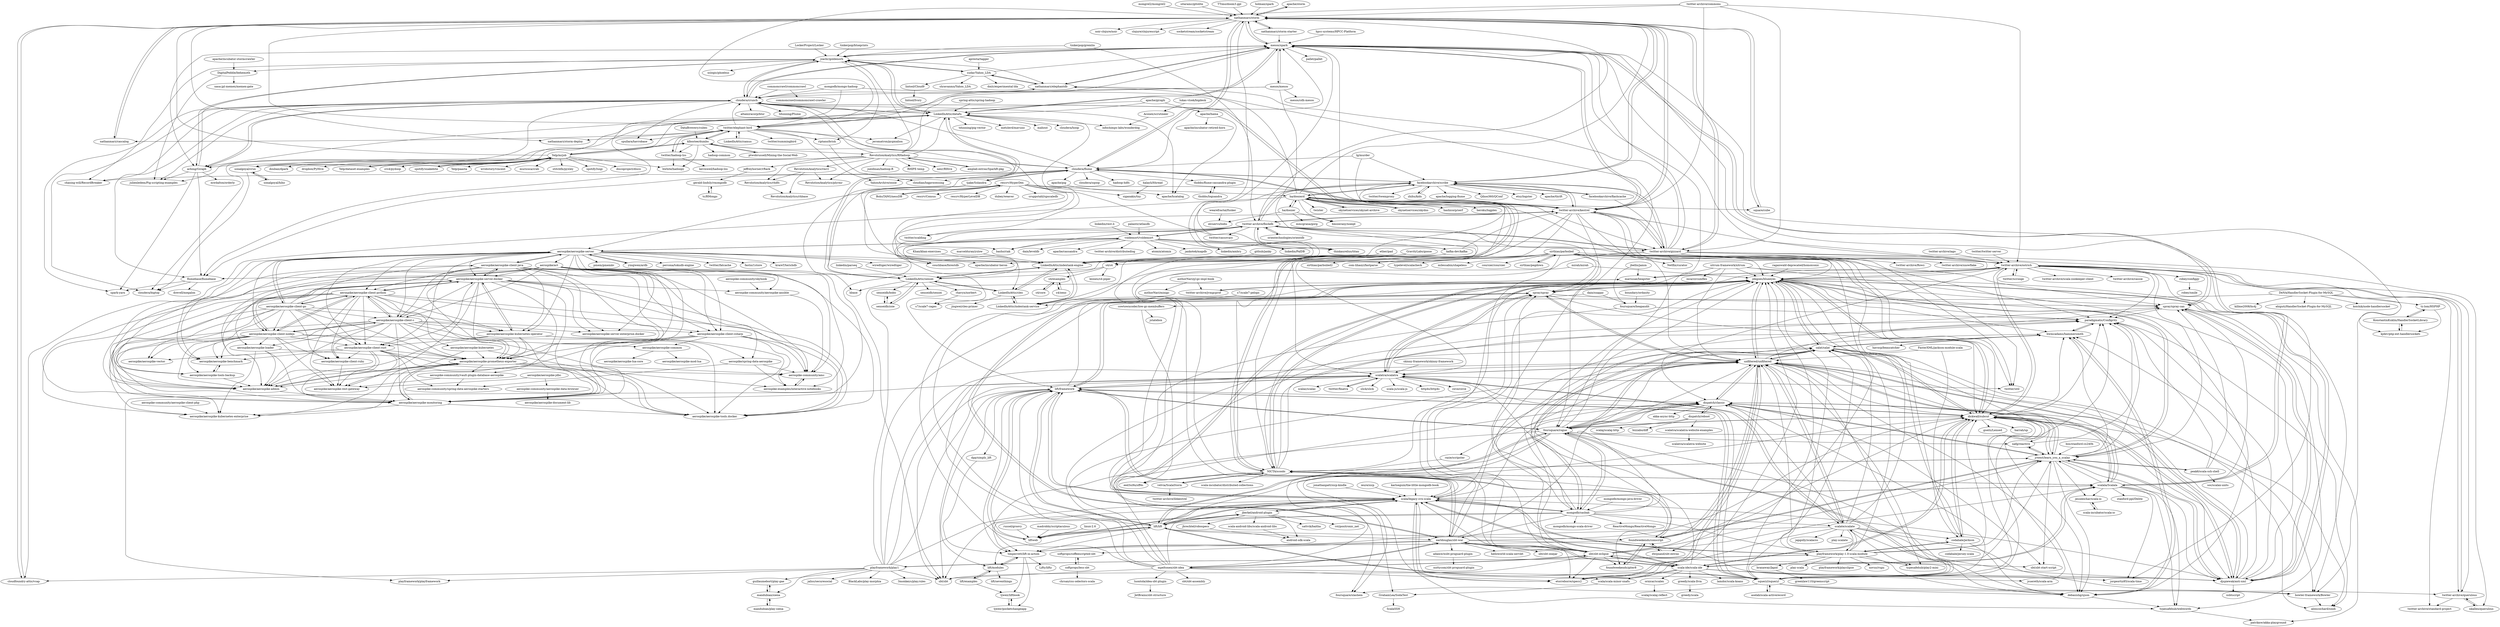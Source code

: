 digraph G {
"apache/storm" -> "nathanmarz/storm" ["e"=1]
"aerospike/aerospike-client-java" -> "aerospike/aerospike-server.docker"
"aerospike/aerospike-client-java" -> "aerospike/aerospike-prometheus-exporter"
"aerospike/aerospike-client-java" -> "aerospike/aerospike-admin"
"aerospike/aerospike-client-java" -> "aerospike/aerospike-client-c"
"aerospike/aerospike-client-java" -> "aerospike/aerospike-client-python"
"aerospike/aerospike-client-java" -> "aerospike/aerospike-kubernetes-operator"
"aerospike/aerospike-client-java" -> "aerospike/aerospike-monitoring"
"aerospike/aerospike-client-java" -> "aerospike/aerospike-client-csharp"
"aerospike/aerospike-client-java" -> "aerospike/aerospike-client-rust"
"aerospike/aerospike-client-java" -> "aerospike/aerospike-server"
"aerospike/aerospike-client-java" -> "aerospike/aerospike-tools.docker"
"aerospike/aerospike-client-java" -> "aerospike/spring-data-aerospike"
"aerospike/aerospike-client-java" -> "aerospike/aerospike-server-enterprise.docker"
"aerospike/aerospike-client-java" -> "aerospike-community/amc"
"sudar/Yahoo_LDA" -> "shravanmn/Yahoo_LDA"
"sudar/Yahoo_LDA" -> "jzachr/goldenorb"
"sudar/Yahoo_LDA" -> "nathanmarz/elephantdb" ["e"=1]
"sudar/Yahoo_LDA" -> "lintool/Cloud9"
"sudar/Yahoo_LDA" -> "dmlc/experimental-lda" ["e"=1]
"sudar/Yahoo_LDA" -> "mesos/spark"
"spring-attic/spring-hadoop" -> "LinkedInAttic/datafu" ["e"=1]
"tz-lom/HSPHP" -> "KonstantinKuklin/HandlerSocketLibrary"
"tz-lom/HSPHP" -> "kjdev/php-ext-handlersocketi"
"Khan/khan-exercises" -> "LinkedInAttic/indextank-engine" ["e"=1]
"LockerProject/Locker" -> "jzachr/goldenorb" ["e"=1]
"spray/spray" -> "jdegoes/blueeyes" ["e"=1]
"spray/spray" -> "scalatra/scalatra" ["e"=1]
"spray/spray" -> "unfiltered/unfiltered" ["e"=1]
"spray/spray" -> "dickwall/subcut" ["e"=1]
"spray/spray" -> "lift/framework" ["e"=1]
"spray/spray" -> "spray/spray-can" ["e"=1]
"mongrel2/mongrel2" -> "nathanmarz/storm" ["e"=1]
"linux-2.6" -> "liftweb" ["e"=1]
"cloudfoundry-attic/vcap" -> "nathanmarz/storm" ["e"=1]
"sonalgoyal/hiho" -> "sonalgoyal/crux"
"lukas-vlcek/bigdesk" -> "Aconex/scrutineer" ["e"=1]
"mongodb/mongo-java-driver" -> "mongodb/casbah" ["e"=1]
"GravityLabs/goose" -> "LinkedInAttic/indextank-engine" ["e"=1]
"GravityLabs/goose" -> "NICTA/scoobi" ["e"=1]
"skynetservices/skynet-archive" -> "ha/doozerd" ["e"=1]
"skynetservices/skydns" -> "ha/doozerd" ["e"=1]
"liftweb" -> "lift/lift"
"liftweb" -> "lift/framework"
"liftweb" -> "scala/legacy-svn-scala"
"facebookarchive/scribe" -> "cloudera/flume"
"facebookarchive/scribe" -> "nathanmarz/storm"
"facebookarchive/scribe" -> "twitter-archive/kestrel"
"facebookarchive/scribe" -> "ha/doozerd"
"facebookarchive/scribe" -> "twitter-archive/gizzard"
"facebookarchive/scribe" -> "zhihu/kids" ["e"=1]
"facebookarchive/scribe" -> "apache/logging-flume" ["e"=1]
"facebookarchive/scribe" -> "facebookarchive/flashcache" ["e"=1]
"facebookarchive/scribe" -> "Qihoo360/QConf" ["e"=1]
"facebookarchive/scribe" -> "twitter-archive/flockdb"
"facebookarchive/scribe" -> "etsy/logster" ["e"=1]
"facebookarchive/scribe" -> "apache/thrift" ["e"=1]
"facebookarchive/scribe" -> "apache/incubator-heron" ["e"=1]
"facebookarchive/scribe" -> "twitter/twemproxy" ["e"=1]
"facebookarchive/scribe" -> "LinkedInAttic/indextank-engine"
"lift/framework" -> "lift/lift"
"lift/framework" -> "scalatra/scalatra"
"lift/framework" -> "liftweb"
"lift/framework" -> "lift/modules"
"lift/framework" -> "scala/legacy-svn-scala"
"lift/framework" -> "unfiltered/unfiltered"
"lift/framework" -> "sbt/sbt" ["e"=1]
"lift/framework" -> "spray/spray" ["e"=1]
"lift/framework" -> "foursquare/rogue"
"lift/framework" -> "earldouglas/sbt-war"
"lift/framework" -> "jdegoes/blueeyes"
"lift/framework" -> "dpp/simply_lift"
"lift/framework" -> "timperrett/lift-in-action"
"lift/framework" -> "squeryl/squeryl"
"lift/framework" -> "dispatch/classic"
"DataBrewery/cubes" -> "klbostee/dumbo" ["e"=1]
"dwijnand/sbt-extras" -> "foundweekends/conscript" ["e"=1]
"jzachr/goldenorb" -> "aching/Giraph"
"jzachr/goldenorb" -> "cloudera/crunch"
"jzachr/goldenorb" -> "mesos/spark"
"jzachr/goldenorb" -> "sudar/Yahoo_LDA"
"jzachr/goldenorb" -> "LinkedInAttic/datafu"
"jzachr/goldenorb" -> "riptano/brisk" ["e"=1]
"jzachr/goldenorb" -> "chasing-will/RecordBreaker"
"jzachr/goldenorb" -> "xslogic/phoebus"
"jzachr/goldenorb" -> "DigitalPebble/behemoth"
"jzachr/goldenorb" -> "nathanmarz/elephantdb" ["e"=1]
"twitter-archive/commons" -> "twitter-archive/ostrich" ["e"=1]
"twitter-archive/commons" -> "twitter-archive/kestrel" ["e"=1]
"twitter-archive/commons" -> "twitter/elephant-bird" ["e"=1]
"twitter-archive/commons" -> "twitter-archive/gizzard" ["e"=1]
"twitter-archive/commons" -> "nathanmarz/storm" ["e"=1]
"sbt/sbt-eclipse" -> "earldouglas/sbt-war"
"sbt/sbt-eclipse" -> "scala-ide/scala-ide"
"sbt/sbt-eclipse" -> "jdegoes/blueeyes"
"sbt/sbt-eclipse" -> "mpeltonen/sbt-idea"
"sbt/sbt-eclipse" -> "dickwall/subcut"
"sbt/sbt-eclipse" -> "unfiltered/unfiltered"
"sbt/sbt-eclipse" -> "etorreborre/specs2" ["e"=1]
"sbt/sbt-eclipse" -> "sbt/sbt" ["e"=1]
"sbt/sbt-eclipse" -> "spray/spray" ["e"=1]
"sbt/sbt-eclipse" -> "scalala/Scalala"
"sbt/sbt-eclipse" -> "foundweekends/giter8" ["e"=1]
"sbt/sbt-eclipse" -> "scala/legacy-svn-scala"
"sbt/sbt-eclipse" -> "jrwest/learn_you_a_scalaz"
"sbt/sbt-eclipse" -> "salat/salat"
"sbt/sbt-eclipse" -> "sbt/sbt-start-script"
"ptwobrussell/Mining-the-Social-Web" -> "klbostee/dumbo" ["e"=1]
"foundweekends/conscript" -> "unfiltered/unfiltered"
"foundweekends/conscript" -> "foundweekends/giter8" ["e"=1]
"foundweekends/conscript" -> "jrwest/learn_you_a_scalaz"
"foundweekends/conscript" -> "NICTA/scoobi"
"foundweekends/conscript" -> "timperrett/lift-in-action"
"foundweekends/conscript" -> "dwijnand/sbt-extras" ["e"=1]
"aerospike/aerospike-server" -> "aerospike/aerospike-client-java"
"aerospike/aerospike-server" -> "aerospike/aerospike-client-c"
"aerospike/aerospike-server" -> "aerospike/aerospike-client-go"
"aerospike/aerospike-server" -> "aerospike/aerospike-client-python"
"aerospike/aerospike-server" -> "aerospike/aerospike-prometheus-exporter"
"aerospike/aerospike-server" -> "aerospike/act"
"aerospike/aerospike-server" -> "aerospike/aerospike-server.docker"
"aerospike/aerospike-server" -> "aerospike/aerospike-client-rust"
"aerospike/aerospike-server" -> "aerospike/aerospike-kubernetes-operator"
"aerospike/aerospike-server" -> "aerospike/aerospike-client-csharp"
"aerospike/aerospike-server" -> "aerospike/aerospike-monitoring"
"aerospike/aerospike-server" -> "aerospike/aerospike-client-nodejs"
"aerospike/aerospike-server" -> "aerospike/aerospike-admin"
"aerospike/aerospike-server" -> "pmem/pmemkv" ["e"=1]
"aerospike/aerospike-server" -> "aerospike/aerospike-benchmark"
"ha/doozerd" -> "ha/doozer"
"ha/doozerd" -> "skynetservices/skynet-archive" ["e"=1]
"ha/doozerd" -> "twitter-archive/kestrel"
"ha/doozerd" -> "facebookarchive/scribe"
"ha/doozerd" -> "skynetservices/skydns" ["e"=1]
"ha/doozerd" -> "bmizerany/noeqd"
"ha/doozerd" -> "hashicorp/serf" ["e"=1]
"ha/doozerd" -> "nathanmarz/storm"
"ha/doozerd" -> "heroku/logplex" ["e"=1]
"ha/doozerd" -> "Netflix/curator" ["e"=1]
"ha/doozerd" -> "twitter-archive/gizzard"
"ha/doozerd" -> "cloudfoundry-attic/vcap" ["e"=1]
"ha/doozerd" -> "nathanmarz/elephantdb" ["e"=1]
"ha/doozerd" -> "square/cube" ["e"=1]
"ha/doozerd" -> "twister" ["e"=1]
"amplab-extras/SparkR-pkg" -> "RevolutionAnalytics/RHadoop" ["e"=1]
"earldouglas/sbt-war" -> "sbt/sbt-eclipse"
"earldouglas/sbt-war" -> "jdegoes/blueeyes"
"earldouglas/sbt-war" -> "timperrett/lift-in-action"
"earldouglas/sbt-war" -> "mpeltonen/sbt-idea"
"earldouglas/sbt-war" -> "adamw/xsbt-proguard-plugin"
"earldouglas/sbt-war" -> "paradigmatic/Configrity"
"earldouglas/sbt-war" -> "lift/framework"
"earldouglas/sbt-war" -> "helloworld-scala-servlet"
"earldouglas/sbt-war" -> "dispatch/classic"
"earldouglas/sbt-war" -> "softprops/coffeescripted-sbt"
"earldouglas/sbt-war" -> "djspiewak/anti-xml"
"earldouglas/sbt-war" -> "scala-ide/scala-ide"
"earldouglas/sbt-war" -> "sbt/sbt-onejar"
"earldouglas/sbt-war" -> "NICTA/scoobi"
"earldouglas/sbt-war" -> "dickwall/subcut"
"nathanmarz/elephantdb" -> "mesos/spark" ["e"=1]
"nathanmarz/elephantdb" -> "sudar/Yahoo_LDA" ["e"=1]
"nathanmarz/elephantdb" -> "cloudera/crunch" ["e"=1]
"karlseguin/the-little-mongodb-book" -> "scala/legacy-svn-scala" ["e"=1]
"apresta/tagger" -> "sudar/Yahoo_LDA" ["e"=1]
"twitter-archive/kestrel" -> "twitter-archive/gizzard"
"twitter-archive/kestrel" -> "twitter-archive/flockdb"
"twitter-archive/kestrel" -> "nathanmarz/storm"
"twitter-archive/kestrel" -> "jdegoes/blueeyes"
"twitter-archive/kestrel" -> "mesos/spark"
"twitter-archive/kestrel" -> "twitter-archive/ostrich"
"twitter-archive/kestrel" -> "scala/legacy-svn-scala"
"twitter-archive/kestrel" -> "ha/doozerd"
"twitter-archive/kestrel" -> "twitter/util" ["e"=1]
"twitter-archive/kestrel" -> "facebookarchive/scribe"
"twitter-archive/kestrel" -> "spray/spray" ["e"=1]
"twitter-archive/kestrel" -> "scalatra/scalatra"
"twitter-archive/kestrel" -> "cloudera/flume"
"twitter-archive/kestrel" -> "lift/framework"
"twitter-archive/kestrel" -> "unfiltered/unfiltered"
"aerospike/aerospike-client-c" -> "aerospike/aerospike-client-python"
"aerospike/aerospike-client-c" -> "aerospike/aerospike-admin"
"aerospike/aerospike-client-c" -> "aerospike/aerospike-monitoring"
"aerospike/aerospike-client-c" -> "aerospike/aerospike-prometheus-exporter"
"aerospike/aerospike-client-c" -> "aerospike/aerospike-client-csharp"
"aerospike/aerospike-client-c" -> "aerospike/aerospike-tools.docker"
"aerospike/aerospike-client-c" -> "aerospike/aerospike-benchmark"
"aerospike/aerospike-client-c" -> "aerospike/aerospike-common"
"aerospike/aerospike-client-c" -> "aerospike/aerospike-loader"
"aerospike/aerospike-client-c" -> "aerospike/aerospike-client-ruby"
"aerospike/aerospike-client-c" -> "aerospike/aerospike-server.docker"
"aerospike/aerospike-client-c" -> "aerospike/aerospike-client-nodejs"
"aerospike/aerospike-client-c" -> "aerospike/aerospike-kubernetes-enterprise"
"aerospike/aerospike-client-c" -> "aerospike/aerospike-kubernetes-operator"
"aerospike/aerospike-client-c" -> "aerospike/aerospike-server-enterprise.docker"
"foursquare/rogue" -> "foursquare/slashem"
"foursquare/rogue" -> "dickwall/subcut"
"foursquare/rogue" -> "djspiewak/anti-xml"
"foursquare/rogue" -> "typesafehub/webwords"
"foursquare/rogue" -> "lift/lift"
"foursquare/rogue" -> "salat/salat"
"foursquare/rogue" -> "debasishg/sjson"
"foursquare/rogue" -> "jdegoes/blueeyes"
"foursquare/rogue" -> "dispatch/classic"
"foursquare/rogue" -> "mongodb/casbah"
"foursquare/rogue" -> "lift/framework"
"foursquare/rogue" -> "nafg/reactive"
"foursquare/rogue" -> "squeryl/squeryl"
"foursquare/rogue" -> "timperrett/lift-in-action"
"foursquare/rogue" -> "unfiltered/unfiltered"
"jbellis/jamm" -> "mariusae/heapster" ["e"=1]
"jbellis/jamm" -> "foursquare/heapaudit" ["e"=1]
"adamw/xsbt-proguard-plugin" -> "nuttycom/sbt-proguard-plugin"
"mongodb/casbah" -> "salat/salat"
"mongodb/casbah" -> "bwmcadams/hammersmith"
"mongodb/casbah" -> "foursquare/rogue"
"mongodb/casbah" -> "scala/legacy-svn-scala"
"mongodb/casbah" -> "spray/spray" ["e"=1]
"mongodb/casbah" -> "playframework/play-1.0-scala-module"
"mongodb/casbah" -> "jdegoes/blueeyes"
"mongodb/casbah" -> "mongodb/mongo-scala-driver" ["e"=1]
"mongodb/casbah" -> "unfiltered/unfiltered"
"mongodb/casbah" -> "scalate/scalate"
"mongodb/casbah" -> "timperrett/lift-in-action"
"mongodb/casbah" -> "lift/lift"
"mongodb/casbah" -> "earldouglas/sbt-war"
"mongodb/casbah" -> "ReactiveMongo/ReactiveMongo" ["e"=1]
"cowtowncoder/low-gc-membuffers" -> "jstatebox"
"cowtowncoder/low-gc-membuffers" -> "eed3si9n/sff4s"
"kafka-dev/kafka" -> "LinkedInAttic/sensei"
"kafka-dev/kafka" -> "mesos/spark"
"kafka-dev/kafka" -> "scala/legacy-svn-scala"
"kafka-dev/kafka" -> "twitter-archive/kestrel"
"kafka-dev/kafka" -> "s4/s4"
"salat/salat" -> "mongodb/casbah"
"salat/salat" -> "bwmcadams/hammersmith"
"salat/salat" -> "dickwall/subcut"
"salat/salat" -> "jdegoes/blueeyes"
"salat/salat" -> "debasishg/sjson"
"salat/salat" -> "djspiewak/anti-xml"
"salat/salat" -> "foursquare/rogue"
"salat/salat" -> "unfiltered/unfiltered"
"salat/salat" -> "aloiscochard/sindi"
"BohuTANG/nessDB" -> "rescrv/HyperDex" ["e"=1]
"FasterXML/jackson-module-scala" -> "unfiltered/unfiltered" ["e"=1]
"FasterXML/jackson-module-scala" -> "codahale/jerkson" ["e"=1]
"s4/s4" -> "leoneu/s4-piper"
"s4/s4" -> "s4/examples"
"s4/s4" -> "flumebase/flumebase"
"flumebase/flumebase" -> "spark-yarn"
"flumebase/flumebase" -> "cloudera/bigtop"
"flumebase/flumebase" -> "drevell/megalon"
"aching/Giraph" -> "jzachr/goldenorb"
"aching/Giraph" -> "julienledem/Pig-scripting-examples"
"aching/Giraph" -> "mwdalton/orderly"
"aching/Giraph" -> "cloudera/crunch"
"aching/Giraph" -> "flumebase/flumebase"
"aching/Giraph" -> "spark-yarn"
"aerospike/aerospike-client-csharp" -> "aerospike/aerospike-admin"
"aerospike/aerospike-client-csharp" -> "aerospike/aerospike-prometheus-exporter"
"aerospike/aerospike-client-csharp" -> "aerospike-community/amc"
"aerospike/aerospike-client-csharp" -> "aerospike/aerospike-tools.docker"
"aerospike/aerospike-client-csharp" -> "aerospike/aerospike-monitoring"
"aerospike/aerospike-client-csharp" -> "aerospike-examples/interactive-notebooks"
"aerospike/aerospike-client-csharp" -> "aerospike/aerospike-common"
"jesseeichar/scala-io" -> "scala-incubator/scala-io"
"mandubian/siena" -> "mandubian/play-siena"
"mandubian/siena" -> "guillaumebort/play-gae"
"skinny-framework/skinny-framework" -> "scalatra/scalatra" ["e"=1]
"dickwall/subcut" -> "jrwest/learn_you_a_scalaz"
"dickwall/subcut" -> "aloiscochard/sindi"
"dickwall/subcut" -> "djspiewak/anti-xml"
"dickwall/subcut" -> "paradigmatic/Configrity"
"dickwall/subcut" -> "jdegoes/blueeyes"
"dickwall/subcut" -> "gseitz/Lensed"
"dickwall/subcut" -> "salat/salat"
"dickwall/subcut" -> "twitter-archive/ostrich"
"dickwall/subcut" -> "scala-ide/scala-ide"
"dickwall/subcut" -> "foursquare/rogue"
"dickwall/subcut" -> "bwmcadams/hammersmith"
"dickwall/subcut" -> "codahale/jerkson"
"dickwall/subcut" -> "nafg/reactive"
"dickwall/subcut" -> "harrah/up"
"dickwall/subcut" -> "dispatch/classic"
"riptano/brisk" -> "cloudian/logprocessing" ["e"=1]
"ha/doozer" -> "ha/doozerd"
"ha/doozer" -> "mmcgrana/gorg"
"ha/doozer" -> "bmizerany/noeqd"
"ha/doozer" -> "elcuervo/lodis"
"bowler-framework/Bowler" -> "aloiscochard/sindi"
"codahale/jerkson" -> "dickwall/subcut"
"codahale/jerkson" -> "codahale/jersey-scala"
"codahale/jerkson" -> "jdegoes/blueeyes"
"codahale/jerkson" -> "playframework/play-1.0-scala-module"
"codahale/jerkson" -> "debasishg/sjson"
"s4/core" -> "s4/examples"
"s4/examples" -> "s4/zeno"
"s4/examples" -> "s4/core"
"aerospike/aerospike-client-nodejs" -> "aerospike/aerospike-client-ruby"
"aerospike/aerospike-client-nodejs" -> "aerospike/aerospike-rest-gateway"
"aerospike/aerospike-client-nodejs" -> "aerospike/aerospike-server.docker"
"aerospike/aerospike-client-nodejs" -> "aerospike/aerospike-client-rust"
"aerospike/aerospike-client-nodejs" -> "aerospike/aerospike-prometheus-exporter"
"aerospike/aerospike-client-nodejs" -> "aerospike/aerospike-admin"
"aerospike/aerospike-client-nodejs" -> "aerospike/aerospike-monitoring"
"aerospike/aerospike-client-nodejs" -> "aerospike/aerospike-client-c"
"aerospike/aerospike-client-nodejs" -> "aerospike/aerospike-client-python"
"aerospike/aerospike-client-nodejs" -> "aerospike/aerospike-tools.docker"
"aerospike/aerospike-client-nodejs" -> "aerospike/aerospike-loader"
"aerospike/aerospike-client-nodejs" -> "aerospike/aerospike-benchmark"
"aerospike/aerospike-client-nodejs" -> "aerospike/aerospike-tools-backup"
"aerospike/aerospike-client-nodejs" -> "aerospike/aerospike-vector"
"aerospike/aerospike-prometheus-exporter" -> "aerospike/aerospike-monitoring"
"aerospike/aerospike-prometheus-exporter" -> "aerospike/aerospike-admin"
"aerospike/aerospike-prometheus-exporter" -> "aerospike/aerospike-tools.docker"
"aerospike/aerospike-prometheus-exporter" -> "aerospike/aerospike-rest-gateway"
"aerospike/aerospike-prometheus-exporter" -> "aerospike/aerospike-kubernetes-enterprise"
"aerospike/aerospike-prometheus-exporter" -> "aerospike-examples/interactive-notebooks"
"aerospike/aerospike-prometheus-exporter" -> "aerospike-community/amc"
"aerospike/aerospike-prometheus-exporter" -> "aerospike-community/vault-plugin-database-aerospike"
"paradigmatic/Configrity" -> "bwmcadams/hammersmith"
"paradigmatic/Configrity" -> "aloiscochard/sindi"
"softprops/coffeescripted-sbt" -> "softprops/less-sbt"
"bwmcadams/hammersmith" -> "paradigmatic/Configrity"
"bwmcadams/hammersmith" -> "havocp/beaucatcher"
"bwmcadams/hammersmith" -> "salat/salat"
"bwmcadams/hammersmith" -> "debasishg/sjson"
"lift/examples" -> "lift/modules"
"lift/examples" -> "tjweir/liftbook"
"jeffreyhorner/rRack" -> "gerald-lindsly/rmongodb"
"lift/modules" -> "lift/examples"
"lift/modules" -> "lift/seventhings"
"lift/modules" -> "timperrett/lift-in-action"
"dpp/simply_lift" -> "timperrett/lift-in-action"
"djspiewak/anti-xml" -> "jrwest/learn_you_a_scalaz"
"djspiewak/anti-xml" -> "dickwall/subcut"
"djspiewak/anti-xml" -> "spray/spray-can"
"djspiewak/anti-xml" -> "jdegoes/blueeyes"
"djspiewak/anti-xml" -> "bwmcadams/hammersmith"
"djspiewak/anti-xml" -> "unfiltered/unfiltered"
"djspiewak/anti-xml" -> "xsbtscript"
"djspiewak/anti-xml" -> "paradigmatic/Configrity"
"mandubian/play-siena" -> "mandubian/siena"
"aerospike/aerospike-loader" -> "aerospike/aerospike-admin"
"aerospike/aerospike-loader" -> "aerospike/aerospike-prometheus-exporter"
"aerospike/aerospike-loader" -> "aerospike/aerospike-monitoring"
"aerospike/aerospike-loader" -> "aerospike/aerospike-kubernetes-enterprise"
"jbrechtel/robospecs" -> "android-sdk-scala"
"GrahamLea/SodaTest" -> "ScalaSSH"
"aerospike-community/aerospike-client-php" -> "aerospike/aerospike-kubernetes-enterprise"
"aerospike/aerospike-common" -> "aerospike/aerospike-mod-lua"
"aerospike/aerospike-common" -> "aerospike/aerospike-lua-core"
"s4/zeno" -> "s4/examples"
"nathanmarz/storm" -> "apache/storm" ["e"=1]
"nathanmarz/storm" -> "nathanmarz/storm-starter" ["e"=1]
"nathanmarz/storm" -> "square/cube" ["e"=1]
"nathanmarz/storm" -> "twitter-archive/kestrel"
"nathanmarz/storm" -> "nathanmarz/cascalog" ["e"=1]
"nathanmarz/storm" -> "mesos/spark"
"nathanmarz/storm" -> "facebookarchive/scribe"
"nathanmarz/storm" -> "noir-clojure/noir" ["e"=1]
"nathanmarz/storm" -> "clojure/clojurescript" ["e"=1]
"nathanmarz/storm" -> "nathanmarz/storm-deploy" ["e"=1]
"nathanmarz/storm" -> "LinkedInAttic/indextank-engine"
"nathanmarz/storm" -> "socketstream/socketstream" ["e"=1]
"nathanmarz/storm" -> "cloudfoundry-attic/vcap" ["e"=1]
"nathanmarz/storm" -> "twitter-archive/gizzard"
"nathanmarz/storm" -> "cloudera/flume"
"aerospike/aerospike-client-python" -> "aerospike/aerospike-client-c"
"aerospike/aerospike-client-python" -> "aerospike/aerospike-admin"
"aerospike/aerospike-client-python" -> "aerospike/aerospike-prometheus-exporter"
"aerospike/aerospike-client-python" -> "aerospike/aerospike-monitoring"
"aerospike/aerospike-client-python" -> "aerospike/aerospike-tools.docker"
"aerospike/aerospike-client-python" -> "aerospike/aerospike-server.docker"
"aerospike/aerospike-client-python" -> "aerospike/aerospike-client-csharp"
"aerospike/aerospike-client-python" -> "aerospike/aerospike-kubernetes-operator"
"aerospike/aerospike-client-python" -> "aerospike/aerospike-client-rust"
"aerospike/aerospike-client-python" -> "aerospike/aerospike-client-ruby"
"aerospike/aerospike-client-python" -> "aerospike/aerospike-client-go"
"aerospike/aerospike-client-python" -> "aerospike/aerospike-client-nodejs"
"aerospike/aerospike-client-python" -> "aerospike/aerospike-kubernetes-enterprise"
"aerospike/aerospike-client-python" -> "aerospike/aerospike-kubernetes"
"aerospike/aerospike-client-python" -> "aerospike/aerospike-rest-gateway"
"voldemort/voldemort" -> "basho/riak" ["e"=1]
"voldemort/voldemort" -> "apache/cassandra" ["e"=1]
"voldemort/voldemort" -> "twitter-archive/distributedlog" ["e"=1]
"voldemort/voldemort" -> "twitter-archive/flockdb"
"voldemort/voldemort" -> "atomix/atomix" ["e"=1]
"voldemort/voldemort" -> "aerospike/aerospike-server"
"voldemort/voldemort" -> "jankotek/mapdb" ["e"=1]
"voldemort/voldemort" -> "couchbase/forestdb" ["e"=1]
"voldemort/voldemort" -> "linkedin/ambry" ["e"=1]
"voldemort/voldemort" -> "twitter-archive/gizzard"
"voldemort/voldemort" -> "kafka-dev/kafka"
"voldemort/voldemort" -> "linkedin/PalDB" ["e"=1]
"voldemort/voldemort" -> "LinkedInAttic/sensei"
"voldemort/voldemort" -> "dain/leveldb" ["e"=1]
"voldemort/voldemort" -> "thinkaurelius/titan" ["e"=1]
"Yelp/dataset-examples" -> "Yelp/mrjob" ["e"=1]
"sitaramc/gitolite" -> "nathanmarz/storm" ["e"=1]
"jonathanpatt/sicp-kindle" -> "scala/legacy-svn-scala" ["e"=1]
"TTimo/doom3.gpl" -> "nathanmarz/storm" ["e"=1]
"hpcc-systems/HPCC-Platform" -> "mesos/spark" ["e"=1]
"NICTA/scoobi" -> "jrwest/learn_you_a_scalaz"
"NICTA/scoobi" -> "cloudera/crunch"
"NICTA/scoobi" -> "velvia/ScalaStorm"
"NICTA/scoobi" -> "paradigmatic/Configrity"
"NICTA/scoobi" -> "spray/spray-can"
"NICTA/scoobi" -> "jdegoes/blueeyes"
"NICTA/scoobi" -> "scalala/Scalala"
"NICTA/scoobi" -> "eed3si9n/sff4s"
"NICTA/scoobi" -> "foundweekends/conscript"
"NICTA/scoobi" -> "scala-incubator/distributed-collections"
"LinkedInAttic/datafu" -> "cloudera/crunch"
"LinkedInAttic/datafu" -> "julienledem/Pig-scripting-examples"
"LinkedInAttic/datafu" -> "sonalgoyal/crux"
"LinkedInAttic/datafu" -> "cloudera/bigtop"
"LinkedInAttic/datafu" -> "LinkedInAttic/sensei"
"LinkedInAttic/datafu" -> "metzlerd/mavuno"
"LinkedInAttic/datafu" -> "mahout" ["e"=1]
"LinkedInAttic/datafu" -> "jzachr/goldenorb"
"LinkedInAttic/datafu" -> "cloudera/hoop"
"LinkedInAttic/datafu" -> "mesos/spark"
"LinkedInAttic/datafu" -> "jeromatron/pygmalion" ["e"=1]
"LinkedInAttic/datafu" -> "infochimps-labs/wonderdog"
"LinkedInAttic/datafu" -> "twitter/elephant-bird"
"LinkedInAttic/datafu" -> "tdunning/pig-vector"
"cloudera/crunch" -> "sonalgoyal/crux"
"cloudera/crunch" -> "NICTA/scoobi"
"cloudera/crunch" -> "LinkedInAttic/datafu"
"cloudera/crunch" -> "chasing-will/RecordBreaker"
"cloudera/crunch" -> "flumebase/flumebase"
"cloudera/crunch" -> "mesos/spark"
"cloudera/crunch" -> "aching/Giraph"
"cloudera/crunch" -> "spark-yarn"
"cloudera/crunch" -> "jzachr/goldenorb"
"cloudera/crunch" -> "apache/hcatalog"
"cloudera/crunch" -> "altamiracorp/blur"
"cloudera/crunch" -> "julienledem/Pig-scripting-examples"
"cloudera/crunch" -> "tdunning/Plume"
"cloudera/crunch" -> "spullara/havrobase"
"cloudera/crunch" -> "cloudera/bigtop"
"RevolutionAnalytics/RHadoop" -> "RevolutionAnalytics/rmr2"
"RevolutionAnalytics/RHadoop" -> "cloudera/crunch"
"RevolutionAnalytics/RHadoop" -> "RevolutionAnalytics/rhdfs"
"RevolutionAnalytics/RHadoop" -> "LinkedInAttic/datafu"
"RevolutionAnalytics/RHadoop" -> "amplab-extras/SparkR-pkg" ["e"=1]
"RevolutionAnalytics/RHadoop" -> "RevolutionAnalytics/plyrmr"
"RevolutionAnalytics/RHadoop" -> "jseidman/hadoop-R"
"RevolutionAnalytics/RHadoop" -> "mesos/spark"
"RevolutionAnalytics/RHadoop" -> "sonalgoyal/crux"
"RevolutionAnalytics/RHadoop" -> "RHIPE-temp"
"RevolutionAnalytics/RHadoop" -> "cloudera/flume"
"RevolutionAnalytics/RHadoop" -> "jzachr/goldenorb"
"RevolutionAnalytics/RHadoop" -> "aching/Giraph"
"RevolutionAnalytics/RHadoop" -> "nexr/RHive"
"RevolutionAnalytics/RHadoop" -> "jeffreyhorner/rRack"
"sonalgoyal/crux" -> "sonalgoyal/hiho"
"sonalgoyal/crux" -> "cloudera/bigtop"
"nathanmarz/storm-starter" -> "nathanmarz/storm" ["e"=1]
"nathanmarz/storm-starter" -> "mesos/spark" ["e"=1]
"square/cube" -> "nathanmarz/storm" ["e"=1]
"holman/spark" -> "nathanmarz/storm" ["e"=1]
"zhihu/kids" -> "facebookarchive/scribe" ["e"=1]
"apache/giraph" -> "apache/hama" ["e"=1]
"apache/giraph" -> "aching/Giraph" ["e"=1]
"apache/giraph" -> "LinkedInAttic/datafu" ["e"=1]
"scalatra/scalatra" -> "spray/spray" ["e"=1]
"scalatra/scalatra" -> "scalaz/scalaz" ["e"=1]
"scalatra/scalatra" -> "twitter/finatra" ["e"=1]
"scalatra/scalatra" -> "slick/slick" ["e"=1]
"scalatra/scalatra" -> "sbt/sbt" ["e"=1]
"scalatra/scalatra" -> "lift/framework"
"scalatra/scalatra" -> "jdegoes/blueeyes"
"scalatra/scalatra" -> "unfiltered/unfiltered"
"scalatra/scalatra" -> "foundweekends/giter8" ["e"=1]
"scalatra/scalatra" -> "twitter/util" ["e"=1]
"scalatra/scalatra" -> "playframework/playframework" ["e"=1]
"scalatra/scalatra" -> "scala-js/scala-js" ["e"=1]
"scalatra/scalatra" -> "http4s/http4s" ["e"=1]
"scalatra/scalatra" -> "scalate/scalate"
"scalatra/scalatra" -> "circe/circe" ["e"=1]
"twitter/scrooge" -> "twitter-archive/ostrich" ["e"=1]
"LinkedInAttic/cleo" -> "LinkedInAttic/indextank-engine"
"LinkedInAttic/cleo" -> "LinkedInAttic/indextank-service"
"LinkedInAttic/cleo" -> "jingwei/cleo-primer"
"LinkedInAttic/cleo" -> "LinkedInAttic/sensei"
"aerospike/aerospike-client-go" -> "aerospike/aerospike-client-python"
"aerospike/aerospike-client-go" -> "aerospike/aerospike-client-c"
"aerospike/aerospike-client-go" -> "aerospike/aerospike-server.docker"
"aerospike/aerospike-client-go" -> "aerospike/aerospike-client-rust"
"aerospike/aerospike-client-go" -> "aerospike/aerospike-kubernetes-operator"
"aerospike/aerospike-client-go" -> "aerospike/aerospike-client-java"
"aerospike/aerospike-client-go" -> "aerospike/aerospike-server"
"aerospike/aerospike-client-go" -> "aerospike/aerospike-client-nodejs"
"aerospike/aerospike-client-go" -> "aerospike/aerospike-admin"
"aerospike/aerospike-client-go" -> "aerospike/aerospike-monitoring"
"aerospike/aerospike-client-go" -> "aerospike/aerospike-prometheus-exporter"
"aerospike/aerospike-client-go" -> "aerospike/aerospike-client-ruby"
"aerospike/aerospike-client-go" -> "aerospike/aerospike-tools-backup"
"aerospike/aerospike-client-go" -> "aerospike/aerospike-vector"
"aerospike/aerospike-server" -> "yinqiwen/ardb" ["e"=1]
"aerospike/aerospike-server" -> "percona/tokudb-engine" ["e"=1]
"aerospike/aerospike-server" -> "couchbase/forestdb" ["e"=1]
"aerospike/aerospike-server" -> "twitter/fatcache" ["e"=1]
"aerospike/aerospike-server" -> "voldemort/voldemort"
"aerospike/aerospike-server" -> "fastio/1store" ["e"=1]
"aerospike/aerospike-server" -> "apache/incubator-heron" ["e"=1]
"aerospike/aerospike-server" -> "krareT/terichdb" ["e"=1]
"aerospike/aerospike-server" -> "wiredtiger/wiredtiger" ["e"=1]
"foursquare/heapaudit" -> "foursquare/slashem"
"foursquare/heapaudit" -> "paradigmatic/Configrity"
"halayli/lthread" -> "siganakis/tny" ["e"=1]
"scalala/Scalala" -> "NICTA/scoobi"
"scalala/Scalala" -> "jrwest/learn_you_a_scalaz"
"scalala/Scalala" -> "dispatch/classic"
"scalala/Scalala" -> "stanford-ppl/Delite" ["e"=1]
"scalala/Scalala" -> "jorgeortiz85/scala-time"
"scalala/Scalala" -> "djspiewak/anti-xml"
"scalala/Scalala" -> "mesos/spark"
"scalala/Scalala" -> "scala/legacy-svn-scala"
"scalala/Scalala" -> "scala-ide/scala-ide"
"scalala/Scalala" -> "spray/spray-can"
"scalala/Scalala" -> "dickwall/subcut"
"scalala/Scalala" -> "typesafehub/webwords"
"scalala/Scalala" -> "unfiltered/unfiltered"
"scalala/Scalala" -> "jesseeichar/scala-io"
"dain/snappy" -> "cowtowncoder/low-gc-membuffers" ["e"=1]
"dain/snappy" -> "foursquare/heapaudit" ["e"=1]
"bos/stanford-cs240h" -> "jrwest/learn_you_a_scalaz" ["e"=1]
"apache/pig" -> "apache/hcatalog" ["e"=1]
"scala-ide/scala-ide" -> "dickwall/subcut"
"scala-ide/scala-ide" -> "sbt/sbt-eclipse"
"scala-ide/scala-ide" -> "scala/legacy-svn-scala"
"scala-ide/scala-ide" -> "djspiewak/anti-xml"
"scala-ide/scala-ide" -> "scalala/Scalala"
"scala-ide/scala-ide" -> "etorreborre/specs2" ["e"=1]
"scala-ide/scala-ide" -> "earldouglas/sbt-war"
"scala-ide/scala-ide" -> "NICTA/scoobi"
"scala-ide/scala-ide" -> "jrwest/learn_you_a_scalaz"
"scala-ide/scala-ide" -> "lamdor/scala-koans" ["e"=1]
"scala-ide/scala-ide" -> "greedy/scala-llvm"
"scala-ide/scala-ide" -> "scala/scala-minor-snafu"
"scala-ide/scala-ide" -> "ornicar/scalex"
"scala-ide/scala-ide" -> "jorgeortiz85/scala-time"
"scala-ide/scala-ide" -> "jsuereth/scala-arm" ["e"=1]
"klbostee/dumbo" -> "Yelp/mrjob"
"klbostee/dumbo" -> "bwhite/hadoopy"
"klbostee/dumbo" -> "twitter/hadoop-lzo"
"klbostee/dumbo" -> "cloudera/flume"
"klbostee/dumbo" -> "ptwobrussell/Mining-the-Social-Web" ["e"=1]
"klbostee/dumbo" -> "twitter/elephant-bird"
"klbostee/dumbo" -> "RevolutionAnalytics/RHadoop"
"klbostee/dumbo" -> "hadoop-common" ["e"=1]
"wearefractal/fusker" -> "elcuervo/lodis" ["e"=1]
"aerospike/aerospike-server.docker" -> "aerospike/aerospike-monitoring"
"aerospike/aerospike-server.docker" -> "aerospike/aerospike-prometheus-exporter"
"aerospike/aerospike-server.docker" -> "aerospike/aerospike-tools.docker"
"aerospike/aerospike-server.docker" -> "aerospike/aerospike-admin"
"aerospike/aerospike-server.docker" -> "aerospike/aerospike-kubernetes-operator"
"aerospike/aerospike-server.docker" -> "aerospike/aerospike-kubernetes-enterprise"
"aerospike/aerospike-server.docker" -> "aerospike/aerospike-client-java"
"aerospike/aerospike-server.docker" -> "aerospike-community/aerospike-ansible"
"aerospike/aerospike-server.docker" -> "aerospike/aerospike-rest-gateway"
"aerospike/aerospike-server.docker" -> "aerospike/aerospike-client-nodejs"
"aerospike/aerospike-server.docker" -> "aerospike/aerospike-server-enterprise.docker"
"aerospike/aerospike-server.docker" -> "aerospike/aerospike-client-python"
"aerospike/aerospike-server.docker" -> "aerospike/aerospike-client-rust"
"aerospike/aerospike-server.docker" -> "aerospike-community/amc"
"aerospike/aerospike-server.docker" -> "aerospike-community/vault-plugin-database-aerospike"
"commoncrawl/commoncrawl" -> "commoncrawl/commoncrawl-crawler"
"commoncrawl/commoncrawl" -> "cloudera/crunch"
"dispatch/reboot" -> "dispatch/classic"
"dispatch/reboot" -> "scalatra/scalatra-website-examples"
"dispatch/reboot" -> "bizzabo/diff" ["e"=1]
"dispatch/reboot" -> "scalaj/scalaj-http" ["e"=1]
"peak6/scala-ssh-shell" -> "paradigmatic/Configrity"
"peak6/scala-ssh-shell" -> "spray/spray-can"
"peak6/scala-ssh-shell" -> "soc/scalax-units"
"peak6/scala-ssh-shell" -> "jrwest/learn_you_a_scalaz"
"jrwest/learn_you_a_scalaz" -> "dickwall/subcut"
"jrwest/learn_you_a_scalaz" -> "djspiewak/anti-xml"
"jrwest/learn_you_a_scalaz" -> "NICTA/scoobi"
"jrwest/learn_you_a_scalaz" -> "paradigmatic/Configrity"
"jrwest/learn_you_a_scalaz" -> "unfiltered/unfiltered"
"jrwest/learn_you_a_scalaz" -> "jesseeichar/scala-io"
"jrwest/learn_you_a_scalaz" -> "jdegoes/blueeyes"
"jrwest/learn_you_a_scalaz" -> "typesafehub/webwords"
"jrwest/learn_you_a_scalaz" -> "nafg/reactive"
"jrwest/learn_you_a_scalaz" -> "peak6/scala-ssh-shell"
"jrwest/learn_you_a_scalaz" -> "debasishg/sjson"
"jrwest/learn_you_a_scalaz" -> "foundweekends/conscript"
"jrwest/learn_you_a_scalaz" -> "bwmcadams/hammersmith"
"jrwest/learn_you_a_scalaz" -> "sbt/sbt-start-script"
"jrwest/learn_you_a_scalaz" -> "dispatch/classic"
"aerospike/aerospike-admin" -> "aerospike/aerospike-prometheus-exporter"
"aerospike/aerospike-admin" -> "aerospike/aerospike-monitoring"
"KonstantinKuklin/HandlerSocketLibrary" -> "kjdev/php-ext-handlersocketi"
"KonstantinKuklin/HandlerSocketLibrary" -> "tz-lom/HSPHP"
"spray/spray-can" -> "paradigmatic/Configrity"
"spray/spray-can" -> "djspiewak/anti-xml"
"spray/spray-can" -> "typesafehub/webwords"
"spray/spray-can" -> "patriknw/akka-playground"
"boundary/ordasity" -> "foursquare/heapaudit" ["e"=1]
"Aconex/scrutineer" -> "infochimps-labs/wonderdog"
"softprops/less-sbt" -> "softprops/coffeescripted-sbt"
"softprops/less-sbt" -> "chrsan/css-selectors-scala"
"debasishg/sjson" -> "typesafehub/webwords"
"debasishg/sjson" -> "bwmcadams/hammersmith"
"aerospike/aerospike-kubernetes-operator" -> "aerospike/aerospike-monitoring"
"aerospike/aerospike-kubernetes-operator" -> "aerospike/spring-data-aerospike"
"aerospike/aerospike-kubernetes-operator" -> "aerospike/aerospike-prometheus-exporter"
"aerospike/aerospike-kubernetes-operator" -> "aerospike/aerospike-server.docker"
"aerospike/aerospike-kubernetes-operator" -> "aerospike/aerospike-client-rust"
"aerospike/aerospike-kubernetes-operator" -> "aerospike/aerospike-tools.docker"
"aerospike/aerospike-kubernetes-operator" -> "aerospike/aerospike-admin"
"aerospike/aerospike-client-ruby" -> "aerospike/aerospike-rest-gateway"
"scala-android-libs/scala-android-libs" -> "android-sdk-scala"
"scala/scala-minor-snafu" -> "GrahamLea/SodaTest"
"aerospike/aerospike-monitoring" -> "aerospike/aerospike-prometheus-exporter"
"aerospike/aerospike-monitoring" -> "aerospike/aerospike-kubernetes-enterprise"
"aerospike/aerospike-monitoring" -> "aerospike/aerospike-tools.docker"
"aerospike-community/aerospike-ansible" -> "aerospike-community/amc"
"ornicar/scalex" -> "scalaj/scalaj-reflect"
"velvia/ScalaStorm" -> "twitter-archive/libkestrel"
"velvia/ScalaStorm" -> "NICTA/scoobi"
"typesafehub/webwords" -> "patriknw/akka-playground"
"gerald-lindsly/rmongodb" -> "tc/RMongo"
"aerospike-community/vault-plugin-database-aerospike" -> "aerospike/aerospike-rest-gateway"
"aerospike-community/vault-plugin-database-aerospike" -> "aerospike-community/spring-data-aerospike-starters"
"aerospike-examples/interactive-notebooks" -> "aerospike-community/amc"
"marcelduran/yslow" -> "LinkedInAttic/indextank-engine" ["e"=1]
"sirthias/parboiled" -> "sirthias/pegdown" ["e"=1]
"sirthias/parboiled" -> "sirthias/parboiled2" ["e"=1]
"sirthias/parboiled" -> "com-lihaoyi/fastparse" ["e"=1]
"sirthias/parboiled" -> "etorreborre/specs2" ["e"=1]
"sirthias/parboiled" -> "coursier/coursier" ["e"=1]
"sirthias/parboiled" -> "spray/spray" ["e"=1]
"sirthias/parboiled" -> "paradigmatic/Configrity"
"sirthias/parboiled" -> "twitter-archive/ostrich"
"sirthias/parboiled" -> "dickwall/subcut"
"sirthias/parboiled" -> "jdegoes/blueeyes"
"sirthias/parboiled" -> "foursquare/rogue"
"sirthias/parboiled" -> "typelevel/scalacheck" ["e"=1]
"sirthias/parboiled" -> "codahale/jerkson"
"sirthias/parboiled" -> "milessabin/shapeless" ["e"=1]
"sirthias/parboiled" -> "dwijnand/sbt-extras" ["e"=1]
"thinkaurelius/titan" -> "twitter-archive/flockdb" ["e"=1]
"github/janky" -> "LinkedInAttic/indextank-engine" ["e"=1]
"twitter/finatra" -> "scalatra/scalatra" ["e"=1]
"tinkerpop/gremlin" -> "jzachr/goldenorb" ["e"=1]
"tinkerpop/gremlin" -> "twitter-archive/flockdb" ["e"=1]
"authorNari/g1gc-impl-book" -> "authorNari/minigc"
"authorNari/g1gc-impl-book" -> "twitter-archive/jvmgcprof"
"LinkedInAttic/indextank-engine" -> "LinkedInAttic/indextank-service"
"LinkedInAttic/indextank-engine" -> "LinkedInAttic/cleo"
"LinkedInAttic/indextank-engine" -> "LinkedInAttic/sensei"
"tjake/Solandra" -> "cloudera/flume" ["e"=1]
"tjake/Solandra" -> "LinkedInAttic/indextank-engine" ["e"=1]
"tjake/Solandra" -> "cloudera/crunch" ["e"=1]
"tjake/Solandra" -> "LinkedInAttic/sensei" ["e"=1]
"palantir/atlasdb" -> "voldemort/voldemort" ["e"=1]
"twitter/cassovary" -> "LinkedInAttic/datafu" ["e"=1]
"twitter/hadoop-lzo" -> "twitter/elephant-bird"
"twitter/hadoop-lzo" -> "kevinweil/hadoop-lzo"
"twitter/hadoop-lzo" -> "bwhite/hadoopy"
"LinkedInAttic/indextank-service" -> "LinkedInAttic/indextank-engine"
"LinkedInAttic/indextank-service" -> "LinkedInAttic/cleo"
"jsuereth/scala-arm" -> "dickwall/subcut" ["e"=1]
"jberkel/android-plugin" -> "sattvik/baitha"
"jberkel/android-plugin" -> "rst/positronic_net"
"jberkel/android-plugin" -> "scala/legacy-svn-scala"
"jberkel/android-plugin" -> "android-sdk-scala"
"jberkel/android-plugin" -> "lift/lift"
"jberkel/android-plugin" -> "scala-android-libs/scala-android-libs"
"jberkel/android-plugin" -> "jbrechtel/robospecs"
"aselab/scala-activerecord" -> "squeryl/squeryl"
"scala-incubator/scala-io" -> "jesseeichar/scala-io"
"rescrv/HyperDex" -> "rescrv/Consus"
"rescrv/HyperDex" -> "rescrv/HyperLevelDB" ["e"=1]
"rescrv/HyperDex" -> "dubey/weaver"
"rescrv/HyperDex" -> "LinkedInAttic/indextank-engine"
"rescrv/HyperDex" -> "BohuTANG/nessDB" ["e"=1]
"rescrv/HyperDex" -> "LinkedInAttic/indextank-service"
"rescrv/HyperDex" -> "LinkedInAttic/cleo"
"rescrv/HyperDex" -> "ha/doozerd"
"rescrv/HyperDex" -> "siganakis/tny"
"rescrv/HyperDex" -> "aerospike/aerospike-server"
"rescrv/HyperDex" -> "cruppstahl/upscaledb" ["e"=1]
"rescrv/HyperDex" -> "basho/riak" ["e"=1]
"aerospike-community/skyhook" -> "aerospike-community/aerospike-ansible"
"twitter-archive/jvmgcprof" -> "mariusae/heapster"
"aerospike/aerospike-jdbc" -> "aerospike-community/aerospike-data-browser"
"aerospike/aerospike-jdbc" -> "aerospike/aerospike-rest-gateway"
"aerospike-community/aerospike-data-browser" -> "aerospike/aerospike-document-lib"
"aerospike/aerospike-benchmark" -> "aerospike/aerospike-tools-backup"
"ether/pad" -> "LinkedInAttic/indextank-service" ["e"=1]
"ether/pad" -> "LinkedInAttic/indextank-engine" ["e"=1]
"lg/murder" -> "cloudera/flume" ["e"=1]
"lg/murder" -> "facebookarchive/scribe" ["e"=1]
"lg/murder" -> "twitter-archive/kestrel" ["e"=1]
"dispatch/classic" -> "unfiltered/unfiltered"
"dispatch/classic" -> "sbt/sbt-start-script"
"dispatch/classic" -> "jrwest/learn_you_a_scalaz"
"dispatch/classic" -> "scalala/Scalala"
"dispatch/classic" -> "razie/scripster"
"dispatch/classic" -> "dickwall/subcut"
"dispatch/classic" -> "dispatch/reboot"
"dispatch/classic" -> "foursquare/rogue"
"dispatch/classic" -> "akka-async-http"
"mpeltonen/sbt-idea" -> "luontola/idea-sbt-plugin"
"mpeltonen/sbt-idea" -> "earldouglas/sbt-war"
"mpeltonen/sbt-idea" -> "unfiltered/unfiltered"
"mpeltonen/sbt-idea" -> "sbt/sbt-eclipse"
"mpeltonen/sbt-idea" -> "spray/spray" ["e"=1]
"mpeltonen/sbt-idea" -> "jdegoes/blueeyes"
"mpeltonen/sbt-idea" -> "sbt/sbt" ["e"=1]
"mpeltonen/sbt-idea" -> "dispatch/classic"
"mpeltonen/sbt-idea" -> "jberkel/android-plugin"
"mpeltonen/sbt-idea" -> "etorreborre/specs2" ["e"=1]
"mpeltonen/sbt-idea" -> "salat/salat"
"mpeltonen/sbt-idea" -> "sbt/sbt-assembly" ["e"=1]
"mpeltonen/sbt-idea" -> "squeryl/squeryl"
"mpeltonen/sbt-idea" -> "lift/framework"
"mpeltonen/sbt-idea" -> "paradigmatic/Configrity"
"squeryl/squeryl" -> "aselab/scala-activerecord"
"squeryl/squeryl" -> "foursquare/rogue"
"squeryl/squeryl" -> "debasishg/sjson"
"squeryl/squeryl" -> "lift/lift"
"squeryl/squeryl" -> "twitter-archive/querulous"
"squeryl/squeryl" -> "jdegoes/blueeyes"
"squeryl/squeryl" -> "scalatra/scalatra"
"squeryl/squeryl" -> "dickwall/subcut"
"squeryl/squeryl" -> "unfiltered/unfiltered"
"squeryl/squeryl" -> "foursquare/slashem"
"squeryl/squeryl" -> "bowler-framework/Bowler"
"squeryl/squeryl" -> "salat/salat"
"squeryl/squeryl" -> "dispatch/classic"
"squeryl/squeryl" -> "lift/framework"
"squeryl/squeryl" -> "paradigmatic/Configrity"
"twitter-archive/iago" -> "twitter-archive/ostrich" ["e"=1]
"scalate/scalate" -> "unfiltered/unfiltered"
"scalate/scalate" -> "etorreborre/specs2" ["e"=1]
"scalate/scalate" -> "scalatra/scalatra"
"scalate/scalate" -> "codahale/jerkson"
"scalate/scalate" -> "salat/salat"
"scalate/scalate" -> "djspiewak/anti-xml"
"scalate/scalate" -> "dispatch/classic"
"scalate/scalate" -> "timperrett/lift-in-action"
"scalate/scalate" -> "playframework/play-1.0-scala-module"
"scalate/scalate" -> "debasishg/sjson"
"scalate/scalate" -> "bowler-framework/Bowler"
"scalate/scalate" -> "japgolly/scalacss" ["e"=1]
"scalate/scalate" -> "play-scalate"
"scalate/scalate" -> "typesafehub/play2-mini"
"scalate/scalate" -> "jdegoes/blueeyes"
"rhavyn/norbert" -> "s7/scale7-cages"
"branaway/Japid" -> "greenlaw110/greenscript"
"guillaumebort/play-gae" -> "mandubian/siena"
"aerospike/aerospike-tools-backup" -> "aerospike/aerospike-benchmark"
"aerospike/aerospike-tools-backup" -> "aerospike/aerospike-admin"
"facebookarchive/flashcache" -> "facebookarchive/scribe" ["e"=1]
"facebookarchive/flashcache" -> "twitter-archive/gizzard" ["e"=1]
"linkedin/parseq" -> "LinkedInAttic/sensei" ["e"=1]
"tinkerpop/blueprints" -> "jzachr/goldenorb" ["e"=1]
"nathanmarz/cascalog" -> "nathanmarz/storm" ["e"=1]
"twitter-archive/gizzard" -> "twitter-archive/flockdb"
"twitter-archive/gizzard" -> "twitter-archive/kestrel"
"twitter-archive/gizzard" -> "twitter-archive/ostrich"
"twitter-archive/gizzard" -> "mesos/spark"
"twitter-archive/gizzard" -> "twitter-archive/snowflake" ["e"=1]
"twitter-archive/gizzard" -> "scala/legacy-svn-scala"
"twitter-archive/gizzard" -> "nathanmarz/storm"
"twitter-archive/gizzard" -> "twitter-archive/Rowz"
"twitter-archive/gizzard" -> "facebookarchive/scribe"
"twitter-archive/gizzard" -> "twitter-archive/querulous"
"twitter-archive/gizzard" -> "LinkedInAttic/indextank-engine"
"twitter-archive/gizzard" -> "Netflix/curator" ["e"=1]
"twitter-archive/gizzard" -> "nkallen/querulous"
"twitter-archive/gizzard" -> "twitter/util" ["e"=1]
"twitter-archive/gizzard" -> "nathanmarz/elephantdb" ["e"=1]
"senseidb/bobo" -> "senseidb/zoie"
"mesos/mesos" -> "mesos/spark"
"mesos/mesos" -> "flumebase/flumebase"
"mesos/mesos" -> "s4/s4"
"mesos/mesos" -> "cloudera/crunch"
"mesos/mesos" -> "mesos/cdh-mesos"
"russel/groovy" -> "liftweb" ["e"=1]
"twitter/elephant-bird" -> "twitter/hadoop-lzo"
"twitter/elephant-bird" -> "LinkedInAttic/datafu"
"twitter/elephant-bird" -> "riptano/brisk" ["e"=1]
"twitter/elephant-bird" -> "nathanmarz/elephantdb" ["e"=1]
"twitter/elephant-bird" -> "cloudera/crunch"
"twitter/elephant-bird" -> "nathanmarz/cascalog" ["e"=1]
"twitter/elephant-bird" -> "twitter/scalding" ["e"=1]
"twitter/elephant-bird" -> "LinkedInAttic/camus" ["e"=1]
"twitter/elephant-bird" -> "spullara/havrobase"
"twitter/elephant-bird" -> "YahooArchive/oozie" ["e"=1]
"twitter/elephant-bird" -> "klbostee/dumbo"
"twitter/elephant-bird" -> "twitter/summingbird" ["e"=1]
"twitter/elephant-bird" -> "nathanmarz/storm-deploy" ["e"=1]
"twitter/elephant-bird" -> "nathanmarz/storm"
"twitter/elephant-bird" -> "jeromatron/pygmalion" ["e"=1]
"timperrett/lift-in-action" -> "Lifty/lifty"
"timperrett/lift-in-action" -> "lift/modules"
"timperrett/lift-in-action" -> "tjweir/liftbook"
"timperrett/lift-in-action" -> "tjweir/pocketchangeapp"
"mesos/spark" -> "mesos/mesos"
"mesos/spark" -> "cloudera/crunch"
"mesos/spark" -> "aching/Giraph"
"mesos/spark" -> "jzachr/goldenorb"
"mesos/spark" -> "NICTA/scoobi"
"mesos/spark" -> "jdegoes/blueeyes"
"mesos/spark" -> "nathanmarz/elephantdb" ["e"=1]
"mesos/spark" -> "scalala/Scalala"
"mesos/spark" -> "LinkedInAttic/datafu"
"mesos/spark" -> "spray/spray-can"
"mesos/spark" -> "nathanmarz/storm"
"mesos/spark" -> "twitter-archive/kestrel"
"mesos/spark" -> "foursquare/rogue"
"mesos/spark" -> "bowler-framework/Bowler"
"mesos/spark" -> "pallet/pallet" ["e"=1]
"senseidb/zoie" -> "senseidb/bobo"
"senseidb/zoie" -> "LinkedInAttic/sensei"
"LinkedInAttic/sensei" -> "senseidb/zoie"
"LinkedInAttic/sensei" -> "senseidb/bobo"
"LinkedInAttic/sensei" -> "LinkedInAttic/datafu"
"LinkedInAttic/sensei" -> "senseidb/sensei"
"LinkedInAttic/sensei" -> "LinkedInAttic/cleo"
"LinkedInAttic/sensei" -> "LinkedInAttic/indextank-engine"
"LinkedInAttic/sensei" -> "rhavyn/norbert"
"LinkedInAttic/sensei" -> "hbase" ["e"=1]
"kjdev/php-ext-handlersocketi" -> "KonstantinKuklin/HandlerSocketLibrary"
"nkallen/querulous" -> "twitter-archive/querulous"
"razie/scripster" -> "GrahamLea/SodaTest"
"tjweir/liftbook" -> "tjweir/pocketchangeapp"
"aerospike/aerospike-client-rust" -> "aerospike/aerospike-rest-gateway"
"aerospike/aerospike-client-rust" -> "aerospike/aerospike-prometheus-exporter"
"aerospike/aerospike-client-rust" -> "aerospike/aerospike-tools.docker"
"aerospike/aerospike-client-rust" -> "aerospike/aerospike-client-ruby"
"aerospike/aerospike-client-rust" -> "aerospike-community/amc"
"aerospike/aerospike-client-rust" -> "aerospike/aerospike-vector"
"aerospike/aerospike-client-rust" -> "aerospike/aerospike-admin"
"aerospike/aerospike-client-rust" -> "aerospike/aerospike-monitoring"
"aerospike/aerospike-client-rust" -> "aerospike-community/spring-data-aerospike-starters"
"aerospike/aerospike-client-rust" -> "aerospike/aerospike-benchmark"
"madrobby/scriptaculous" -> "liftweb" ["e"=1]
"sirthias/pegdown" -> "sirthias/parboiled" ["e"=1]
"twitter-archive/flockdb" -> "twitter-archive/gizzard"
"twitter-archive/flockdb" -> "twitter-archive/kestrel"
"twitter-archive/flockdb" -> "thinkaurelius/titan" ["e"=1]
"twitter-archive/flockdb" -> "twitter-archive/ostrich"
"twitter-archive/flockdb" -> "nathanmarz/storm"
"twitter-archive/flockdb" -> "twitter/util" ["e"=1]
"twitter-archive/flockdb" -> "basho/riak" ["e"=1]
"twitter-archive/flockdb" -> "sbt/sbt" ["e"=1]
"twitter-archive/flockdb" -> "facebookarchive/scribe"
"twitter-archive/flockdb" -> "twitter/cassovary" ["e"=1]
"twitter-archive/flockdb" -> "LinkedInAttic/indextank-engine"
"twitter-archive/flockdb" -> "twitter/scalding" ["e"=1]
"twitter-archive/flockdb" -> "orientechnologies/orientdb" ["e"=1]
"twitter-archive/flockdb" -> "scalatra/scalatra"
"twitter-archive/flockdb" -> "voldemort/voldemort"
"linkedin/rest.li" -> "voldemort/voldemort" ["e"=1]
"raganwald-deprecated/homoiconic" -> "jdegoes/blueeyes" ["e"=1]
"nafg/reactive" -> "jrwest/learn_you_a_scalaz"
"nafg/reactive" -> "paradigmatic/Configrity"
"unfiltered/unfiltered" -> "jdegoes/blueeyes"
"unfiltered/unfiltered" -> "jrwest/learn_you_a_scalaz"
"unfiltered/unfiltered" -> "spray/spray" ["e"=1]
"unfiltered/unfiltered" -> "dispatch/classic"
"unfiltered/unfiltered" -> "djspiewak/anti-xml"
"unfiltered/unfiltered" -> "foundweekends/conscript"
"unfiltered/unfiltered" -> "debasishg/sjson"
"unfiltered/unfiltered" -> "salat/salat"
"unfiltered/unfiltered" -> "scalate/scalate"
"unfiltered/unfiltered" -> "etorreborre/specs2" ["e"=1]
"unfiltered/unfiltered" -> "dickwall/subcut"
"unfiltered/unfiltered" -> "bowler-framework/Bowler"
"unfiltered/unfiltered" -> "typesafehub/play2-mini"
"unfiltered/unfiltered" -> "spray/spray-can"
"unfiltered/unfiltered" -> "scalatra/scalatra"
"luontola/idea-sbt-plugin" -> "JetBrains/sbt-structure"
"aerospike/act" -> "aerospike/aerospike-monitoring"
"aerospike/act" -> "aerospike/aerospike-prometheus-exporter"
"aerospike/act" -> "aerospike/aerospike-admin"
"aerospike/act" -> "aerospike/aerospike-client-csharp"
"aerospike/act" -> "aerospike-examples/interactive-notebooks"
"aerospike/act" -> "aerospike-community/amc"
"aerospike/act" -> "aerospike/aerospike-server-enterprise.docker"
"aerospike/act" -> "aerospike/aerospike-loader"
"aerospike/act" -> "aerospike-community/aerospike-ansible"
"aerospike/act" -> "aerospike/aerospike-benchmark"
"aerospike/act" -> "aerospike/aerospike-server.docker"
"aerospike/act" -> "aerospike/aerospike-tools-backup"
"aerospike/act" -> "aerospike/aerospike-client-c"
"robey/configgy" -> "robey/smile"
"ieure/sicp" -> "scala/legacy-svn-scala" ["e"=1]
"LinkedInAttic/camus" -> "twitter/elephant-bird" ["e"=1]
"orientechnologies/orientdb" -> "twitter-archive/flockdb" ["e"=1]
"xitrum-framework/xitrum" -> "spray/spray-can"
"xitrum-framework/xitrum" -> "djspiewak/anti-xml"
"xitrum-framework/xitrum" -> "jdegoes/blueeyes"
"xitrum-framework/xitrum" -> "NICTA/scoobi"
"xitrum-framework/xitrum" -> "unfiltered/unfiltered"
"xitrum-framework/xitrum" -> "inca/circumflex"
"cloudera/flume" -> "facebookarchive/scribe"
"cloudera/flume" -> "cloudera/sqoop" ["e"=1]
"cloudera/flume" -> "cloudera/crunch"
"cloudera/flume" -> "hbase" ["e"=1]
"cloudera/flume" -> "cloudian/logprocessing"
"cloudera/flume" -> "mesos/spark"
"cloudera/flume" -> "hadoop-hdfs" ["e"=1]
"cloudera/flume" -> "flumebase/flumebase"
"cloudera/flume" -> "YahooArchive/oozie" ["e"=1]
"cloudera/flume" -> "apache/pig" ["e"=1]
"cloudera/flume" -> "nathanmarz/storm"
"cloudera/flume" -> "twitter-archive/kestrel"
"cloudera/flume" -> "chasing-will/RecordBreaker"
"cloudera/flume" -> "thobbs/flume-cassandra-plugin"
"cloudera/flume" -> "tjake/Solandra" ["e"=1]
"lift/lift" -> "liftweb"
"lift/lift" -> "lift/framework"
"lift/lift" -> "lift/modules"
"lift/lift" -> "scala/legacy-svn-scala"
"lift/lift" -> "foursquare/rogue"
"lift/lift" -> "timperrett/lift-in-action"
"lift/lift" -> "jberkel/android-plugin"
"lift/lift" -> "jdegoes/blueeyes"
"lift/lift" -> "dickwall/subcut"
"lift/lift" -> "squeryl/squeryl"
"lift/lift" -> "earldouglas/sbt-war"
"lift/lift" -> "foundweekends/conscript"
"DigitalPebble/behemoth" -> "julienledem/Pig-scripting-examples"
"DigitalPebble/behemoth" -> "nasa-jpl-memex/memex-gate" ["e"=1]
"scalatra/scalatra-website-examples" -> "scalatra/scalatra-website"
"lintool/Cloud9" -> "lintool/Ivory"
"playframework/play-1.0-scala-module" -> "playframework/play1"
"playframework/play-1.0-scala-module" -> "play-scala"
"playframework/play-1.0-scala-module" -> "typesafehub/play2-mini"
"playframework/play-1.0-scala-module" -> "playframework/playclipse"
"playframework/play-1.0-scala-module" -> "codahale/jerkson"
"playframework/play-1.0-scala-module" -> "scala/legacy-svn-scala"
"playframework/play-1.0-scala-module" -> "jrwest/learn_you_a_scalaz"
"playframework/play-1.0-scala-module" -> "dickwall/subcut"
"playframework/play-1.0-scala-module" -> "branaway/Japid"
"playframework/play-1.0-scala-module" -> "unfiltered/unfiltered"
"playframework/play-1.0-scala-module" -> "salat/salat"
"playframework/play-1.0-scala-module" -> "jdegoes/blueeyes"
"playframework/play-1.0-scala-module" -> "novus/rugu"
"playframework/play-1.0-scala-module" -> "debasishg/sjson"
"playframework/play-1.0-scala-module" -> "scalate/scalate"
"greedy/scala-llvm" -> "greedy/scala"
"aerospike/aerospike-kubernetes" -> "aerospike/aerospike-kubernetes-enterprise"
"aerospike/aerospike-kubernetes" -> "aerospike/aerospike-tools.docker"
"aerospike/aerospike-kubernetes" -> "aerospike/aerospike-prometheus-exporter"
"aerospike-community/amc" -> "aerospike-examples/interactive-notebooks"
"tjweir/pocketchangeapp" -> "tjweir/liftbook"
"playframework/play1" -> "playframework/play-1.0-scala-module"
"playframework/play1" -> "playframework/playframework" ["e"=1]
"playframework/play1" -> "lift/framework"
"playframework/play1" -> "scala/legacy-svn-scala"
"playframework/play1" -> "jdegoes/blueeyes"
"playframework/play1" -> "guillaumebort/play-gae"
"playframework/play1" -> "BlackLabs/play-morphia"
"playframework/play1" -> "scalatra/scalatra"
"playframework/play1" -> "mandubian/siena"
"playframework/play1" -> "3monkeys/play.rules"
"playframework/play1" -> "jaliss/securesocial" ["e"=1]
"playframework/play1" -> "spray/spray" ["e"=1]
"playframework/play1" -> "unfiltered/unfiltered"
"playframework/play1" -> "cloudfoundry-attic/vcap" ["e"=1]
"playframework/play1" -> "sbt/sbt" ["e"=1]
"etorreborre/specs2" -> "unfiltered/unfiltered" ["e"=1]
"etorreborre/specs2" -> "scala/legacy-svn-scala" ["e"=1]
"etorreborre/specs2" -> "jdegoes/blueeyes" ["e"=1]
"RevolutionAnalytics/rmr2" -> "RevolutionAnalytics/plyrmr"
"RevolutionAnalytics/rmr2" -> "RevolutionAnalytics/rhdfs"
"RevolutionAnalytics/rmr2" -> "RevolutionAnalytics/rhbase"
"mongodb/mongo-hadoop" -> "twitter/elephant-bird" ["e"=1]
"mongodb/mongo-hadoop" -> "cloudera/crunch" ["e"=1]
"mongodb/mongo-hadoop" -> "mongodb/casbah" ["e"=1]
"foundweekends/giter8" -> "foundweekends/conscript" ["e"=1]
"twitter-archive/ostrich" -> "twitter-archive/querulous"
"twitter-archive/ostrich" -> "dickwall/subcut"
"twitter-archive/ostrich" -> "robey/configgy"
"twitter-archive/ostrich" -> "twitter-archive/standard-project"
"twitter-archive/ostrich" -> "jrwest/learn_you_a_scalaz"
"twitter-archive/ostrich" -> "mariusae/heapster"
"twitter-archive/ostrich" -> "NICTA/scoobi"
"twitter-archive/ostrich" -> "spray/spray-can"
"twitter-archive/ostrich" -> "jdegoes/blueeyes"
"twitter-archive/ostrich" -> "paradigmatic/Configrity"
"twitter-archive/ostrich" -> "dispatch/classic"
"twitter-archive/ostrich" -> "twitter-archive/scala-zookeeper-client"
"twitter-archive/ostrich" -> "twitter/scrooge" ["e"=1]
"twitter-archive/ostrich" -> "jorgeortiz85/scala-time"
"twitter-archive/ostrich" -> "twitter-archive/cassie" ["e"=1]
"mirah/mirah" -> "scala/legacy-svn-scala" ["e"=1]
"mirah/mirah" -> "jdegoes/blueeyes" ["e"=1]
"DeNA/HandlerSocket-Plugin-for-MySQL" -> "tz-lom/HSPHP"
"DeNA/HandlerSocket-Plugin-for-MySQL" -> "killme2008/hs4j"
"DeNA/HandlerSocket-Plugin-for-MySQL" -> "ahiguti/HandlerSocket-Plugin-for-MySQL"
"DeNA/HandlerSocket-Plugin-for-MySQL" -> "koichik/node-handlersocket"
"DeNA/HandlerSocket-Plugin-for-MySQL" -> "LinkedInAttic/indextank-service"
"DeNA/HandlerSocket-Plugin-for-MySQL" -> "kjdev/php-ext-handlersocketi"
"s7/scale7-pelops" -> "s7/scale7-cages" ["e"=1]
"scala/legacy-svn-scala" -> "lift/lift"
"scala/legacy-svn-scala" -> "jdegoes/blueeyes"
"scala/legacy-svn-scala" -> "lift/framework"
"scala/legacy-svn-scala" -> "etorreborre/specs2" ["e"=1]
"scala/legacy-svn-scala" -> "liftweb"
"scala/legacy-svn-scala" -> "unfiltered/unfiltered"
"scala/legacy-svn-scala" -> "scala-ide/scala-ide"
"scala/legacy-svn-scala" -> "jberkel/android-plugin"
"scala/legacy-svn-scala" -> "playframework/play-1.0-scala-module"
"scala/legacy-svn-scala" -> "scala/scala-minor-snafu"
"scala/legacy-svn-scala" -> "scalala/Scalala"
"scala/legacy-svn-scala" -> "djspiewak/anti-xml"
"scala/legacy-svn-scala" -> "sbt/sbt" ["e"=1]
"scala/legacy-svn-scala" -> "mongodb/casbah"
"scala/legacy-svn-scala" -> "dispatch/classic"
"apache/hama" -> "apache/incubator-retired-horn"
"apache/hama" -> "apache/hcatalog"
"mariusae/heapster" -> "twitter-archive/jvmgcprof"
"mariusae/heapster" -> "twitter-archive/ostrich"
"thobbs/flume-cassandra-plugin" -> "thobbs/logsandra"
"RevolutionAnalytics/rhdfs" -> "RevolutionAnalytics/rhbase"
"yinqiwen/ardb" -> "aerospike/aerospike-server" ["e"=1]
"Yelp/mrjob" -> "klbostee/dumbo"
"Yelp/mrjob" -> "Yelp/dataset-examples" ["e"=1]
"Yelp/mrjob" -> "crs4/pydoop" ["e"=1]
"Yelp/mrjob" -> "spotify/snakebite" ["e"=1]
"Yelp/mrjob" -> "Yelp/paasta" ["e"=1]
"Yelp/mrjob" -> "wrobstory/vincent" ["e"=1]
"Yelp/mrjob" -> "twitter/elephant-bird"
"Yelp/mrjob" -> "muricoca/crab" ["e"=1]
"Yelp/mrjob" -> "stitchfix/pyxley" ["e"=1]
"Yelp/mrjob" -> "bwhite/hadoopy"
"Yelp/mrjob" -> "spotify/luigi" ["e"=1]
"Yelp/mrjob" -> "discoproject/disco" ["e"=1]
"Yelp/mrjob" -> "nathanmarz/storm"
"Yelp/mrjob" -> "douban/dpark" ["e"=1]
"Yelp/mrjob" -> "dropbox/PyHive" ["e"=1]
"tc/RMongo" -> "gerald-lindsly/rmongodb"
"twitter/twitter-server" -> "twitter-archive/ostrich" ["e"=1]
"apache/incubator-stormcrawler" -> "DigitalPebble/behemoth" ["e"=1]
"jdegoes/blueeyes" -> "unfiltered/unfiltered"
"jdegoes/blueeyes" -> "spray/spray" ["e"=1]
"jdegoes/blueeyes" -> "jrwest/learn_you_a_scalaz"
"jdegoes/blueeyes" -> "djspiewak/anti-xml"
"jdegoes/blueeyes" -> "dickwall/subcut"
"jdegoes/blueeyes" -> "debasishg/sjson"
"jdegoes/blueeyes" -> "salat/salat"
"jdegoes/blueeyes" -> "paradigmatic/Configrity"
"jdegoes/blueeyes" -> "NICTA/scoobi"
"jdegoes/blueeyes" -> "bwmcadams/hammersmith"
"jdegoes/blueeyes" -> "scala/legacy-svn-scala"
"jdegoes/blueeyes" -> "bowler-framework/Bowler"
"jdegoes/blueeyes" -> "earldouglas/sbt-war"
"jdegoes/blueeyes" -> "scalatra/scalatra"
"jdegoes/blueeyes" -> "spray/spray-can"
"spotify/snakebite" -> "Yelp/mrjob" ["e"=1]
"thobbs/logsandra" -> "thobbs/flume-cassandra-plugin"
"twitter-archive/querulous" -> "nkallen/querulous"
"twitter-archive/querulous" -> "twitter-archive/standard-project"
"twitter-archive/querulous" -> "twitter-archive/ostrich"
"aerospike/spring-data-aerospike" -> "aerospike-community/spring-data-aerospike-starters"
"aerospike/spring-data-aerospike" -> "aerospike-examples/interactive-notebooks"
"aerospike/spring-data-aerospike" -> "aerospike-community/amc"
"apache/storm" ["l"="-2.798,14.635", "c"=43]
"nathanmarz/storm" ["l"="-3.227,19.918"]
"aerospike/aerospike-client-java" ["l"="-3.252,20.248"]
"aerospike/aerospike-server.docker" ["l"="-3.24,20.241"]
"aerospike/aerospike-prometheus-exporter" ["l"="-3.244,20.233"]
"aerospike/aerospike-admin" ["l"="-3.247,20.224"]
"aerospike/aerospike-client-c" ["l"="-3.235,20.229"]
"aerospike/aerospike-client-python" ["l"="-3.254,20.216"]
"aerospike/aerospike-kubernetes-operator" ["l"="-3.256,20.236"]
"aerospike/aerospike-monitoring" ["l"="-3.242,20.216"]
"aerospike/aerospike-client-csharp" ["l"="-3.219,20.23"]
"aerospike/aerospike-client-rust" ["l"="-3.267,20.241"]
"aerospike/aerospike-server" ["l"="-3.247,20.187"]
"aerospike/aerospike-tools.docker" ["l"="-3.236,20.22"]
"aerospike/spring-data-aerospike" ["l"="-3.244,20.274"]
"aerospike/aerospike-server-enterprise.docker" ["l"="-3.227,20.26"]
"aerospike-community/amc" ["l"="-3.236,20.258"]
"sudar/Yahoo_LDA" ["l"="-3.138,19.81"]
"shravanmn/Yahoo_LDA" ["l"="-3.096,19.807"]
"jzachr/goldenorb" ["l"="-3.178,19.82"]
"nathanmarz/elephantdb" ["l"="-23.381,-20.469", "c"=75]
"lintool/Cloud9" ["l"="-3.066,19.783"]
"dmlc/experimental-lda" ["l"="57.796,23.504", "c"=161]
"mesos/spark" ["l"="-3.257,19.842"]
"spring-attic/spring-hadoop" ["l"="-4.905,9.094", "c"=703]
"LinkedInAttic/datafu" ["l"="-3.175,19.862"]
"tz-lom/HSPHP" ["l"="-3.022,20.132"]
"KonstantinKuklin/HandlerSocketLibrary" ["l"="-3.004,20.125"]
"kjdev/php-ext-handlersocketi" ["l"="-3.022,20.115"]
"Khan/khan-exercises" ["l"="0.751,-29.615", "c"=12]
"LinkedInAttic/indextank-engine" ["l"="-3.209,19.997"]
"LockerProject/Locker" ["l"="2.056,-34.391", "c"=156]
"spray/spray" ["l"="-2.614,18.585", "c"=38]
"jdegoes/blueeyes" ["l"="-3.383,19.826"]
"scalatra/scalatra" ["l"="-3.381,19.884"]
"unfiltered/unfiltered" ["l"="-3.368,19.826"]
"dickwall/subcut" ["l"="-3.393,19.802"]
"lift/framework" ["l"="-3.423,19.854"]
"spray/spray-can" ["l"="-3.337,19.81"]
"mongrel2/mongrel2" ["l"="2.529,-35.828", "c"=171]
"linux-2.6" ["l"="-0.326,-31.749", "c"=295]
"liftweb" ["l"="-3.443,19.863"]
"cloudfoundry-attic/vcap" ["l"="2.771,-35.704", "c"=171]
"sonalgoyal/hiho" ["l"="-3.12,19.824"]
"sonalgoyal/crux" ["l"="-3.154,19.827"]
"lukas-vlcek/bigdesk" ["l"="-3.802,8.958", "c"=540]
"Aconex/scrutineer" ["l"="-3.055,19.92"]
"mongodb/mongo-java-driver" ["l"="-2.809,12.071", "c"=15]
"mongodb/casbah" ["l"="-3.42,19.822"]
"GravityLabs/goose" ["l"="46.302,23.968", "c"=588]
"NICTA/scoobi" ["l"="-3.325,19.79"]
"skynetservices/skynet-archive" ["l"="3.576,-8.488", "c"=0]
"ha/doozerd" ["l"="-3.283,19.996"]
"skynetservices/skydns" ["l"="5.85,-12.392", "c"=270]
"lift/lift" ["l"="-3.434,19.832"]
"scala/legacy-svn-scala" ["l"="-3.393,19.84"]
"facebookarchive/scribe" ["l"="-3.253,19.947"]
"cloudera/flume" ["l"="-3.219,19.876"]
"twitter-archive/kestrel" ["l"="-3.301,19.899"]
"twitter-archive/gizzard" ["l"="-3.291,19.93"]
"zhihu/kids" ["l"="-3.489,12.399", "c"=15]
"apache/logging-flume" ["l"="-2.715,14.681", "c"=43]
"facebookarchive/flashcache" ["l"="2.202,14.902", "c"=756]
"Qihoo360/QConf" ["l"="-3.349,12.271", "c"=15]
"twitter-archive/flockdb" ["l"="-3.296,19.959"]
"etsy/logster" ["l"="2.878,-35.751", "c"=171]
"apache/thrift" ["l"="-2.78,14.493", "c"=43]
"apache/incubator-heron" ["l"="-2.685,14.653", "c"=43]
"twitter/twemproxy" ["l"="-3.224,12.312", "c"=15]
"lift/modules" ["l"="-3.484,19.824"]
"sbt/sbt" ["l"="-2.655,18.54", "c"=38]
"foursquare/rogue" ["l"="-3.403,19.823"]
"earldouglas/sbt-war" ["l"="-3.427,19.787"]
"dpp/simply_lift" ["l"="-3.494,19.84"]
"timperrett/lift-in-action" ["l"="-3.451,19.815"]
"squeryl/squeryl" ["l"="-3.412,19.84"]
"dispatch/classic" ["l"="-3.392,19.786"]
"DataBrewery/cubes" ["l"="-2.05,15.056", "c"=43]
"klbostee/dumbo" ["l"="-3.108,19.856"]
"dwijnand/sbt-extras" ["l"="-2.73,18.738", "c"=38]
"foundweekends/conscript" ["l"="-3.358,19.782"]
"aching/Giraph" ["l"="-3.198,19.803"]
"cloudera/crunch" ["l"="-3.199,19.824"]
"riptano/brisk" ["l"="-1.59,18.402", "c"=1217]
"chasing-will/RecordBreaker" ["l"="-3.198,19.847"]
"xslogic/phoebus" ["l"="-3.108,19.788"]
"DigitalPebble/behemoth" ["l"="-3.137,19.787"]
"twitter-archive/commons" ["l"="-2.635,18.385", "c"=38]
"twitter-archive/ostrich" ["l"="-3.359,19.867"]
"twitter/elephant-bird" ["l"="-3.135,19.867"]
"sbt/sbt-eclipse" ["l"="-3.41,19.775"]
"scala-ide/scala-ide" ["l"="-3.382,19.77"]
"mpeltonen/sbt-idea" ["l"="-3.444,19.795"]
"etorreborre/specs2" ["l"="-2.731,18.682", "c"=38]
"scalala/Scalala" ["l"="-3.348,19.798"]
"foundweekends/giter8" ["l"="-2.714,18.674", "c"=38]
"jrwest/learn_you_a_scalaz" ["l"="-3.373,19.787"]
"salat/salat" ["l"="-3.406,19.81"]
"sbt/sbt-start-script" ["l"="-3.4,19.746"]
"ptwobrussell/Mining-the-Social-Web" ["l"="48.293,28.19", "c"=89]
"aerospike/aerospike-client-go" ["l"="-3.277,20.213"]
"aerospike/act" ["l"="-3.223,20.242"]
"aerospike/aerospike-client-nodejs" ["l"="-3.266,20.226"]
"pmem/pmemkv" ["l"="1.614,13.31", "c"=376]
"aerospike/aerospike-benchmark" ["l"="-3.254,20.225"]
"ha/doozer" ["l"="-3.328,20.043"]
"bmizerany/noeqd" ["l"="-3.303,20.053"]
"hashicorp/serf" ["l"="3.971,-8.257", "c"=0]
"heroku/logplex" ["l"="3.47,15.283", "c"=223]
"Netflix/curator" ["l"="-3.173,12.117", "c"=15]
"square/cube" ["l"="2.695,-35.609", "c"=171]
"twister" ["l"="4.432,-8.285", "c"=0]
"amplab-extras/SparkR-pkg" ["l"="42.371,35.159", "c"=849]
"RevolutionAnalytics/RHadoop" ["l"="-3.165,19.79"]
"adamw/xsbt-proguard-plugin" ["l"="-3.464,19.735"]
"paradigmatic/Configrity" ["l"="-3.4,19.794"]
"helloworld-scala-servlet" ["l"="-3.456,19.76"]
"softprops/coffeescripted-sbt" ["l"="-3.505,19.768"]
"djspiewak/anti-xml" ["l"="-3.371,19.8"]
"sbt/sbt-onejar" ["l"="-3.49,19.733"]
"karlseguin/the-little-mongodb-book" ["l"="2.666,-35.591", "c"=171]
"apresta/tagger" ["l"="47.314,17.556", "c"=657]
"twitter/util" ["l"="-2.635,18.55", "c"=38]
"aerospike/aerospike-common" ["l"="-3.191,20.249"]
"aerospike/aerospike-loader" ["l"="-3.225,20.217"]
"aerospike/aerospike-client-ruby" ["l"="-3.286,20.241"]
"aerospike/aerospike-kubernetes-enterprise" ["l"="-3.239,20.206"]
"foursquare/slashem" ["l"="-3.463,19.804"]
"typesafehub/webwords" ["l"="-3.349,19.816"]
"debasishg/sjson" ["l"="-3.392,19.814"]
"nafg/reactive" ["l"="-3.396,19.762"]
"jbellis/jamm" ["l"="-5.608,10.523", "c"=452]
"mariusae/heapster" ["l"="-3.416,19.944"]
"foursquare/heapaudit" ["l"="-3.474,19.768"]
"nuttycom/sbt-proguard-plugin" ["l"="-3.485,19.705"]
"bwmcadams/hammersmith" ["l"="-3.412,19.792"]
"playframework/play-1.0-scala-module" ["l"="-3.376,19.812"]
"mongodb/mongo-scala-driver" ["l"="-2.465,18.503", "c"=38]
"scalate/scalate" ["l"="-3.376,19.844"]
"ReactiveMongo/ReactiveMongo" ["l"="-2.515,18.601", "c"=38]
"cowtowncoder/low-gc-membuffers" ["l"="-3.287,19.664"]
"jstatebox" ["l"="-3.28,19.639"]
"eed3si9n/sff4s" ["l"="-3.301,19.716"]
"kafka-dev/kafka" ["l"="-3.264,19.894"]
"LinkedInAttic/sensei" ["l"="-3.178,19.967"]
"s4/s4" ["l"="-3.236,19.794"]
"aloiscochard/sindi" ["l"="-3.361,19.808"]
"BohuTANG/nessDB" ["l"="0.651,14.48", "c"=115]
"rescrv/HyperDex" ["l"="-3.203,20.08"]
"FasterXML/jackson-module-scala" ["l"="-2.811,18.654", "c"=38]
"codahale/jerkson" ["l"="-3.423,19.807"]
"leoneu/s4-piper" ["l"="-3.236,19.764"]
"s4/examples" ["l"="-3.223,19.733"]
"flumebase/flumebase" ["l"="-3.218,19.818"]
"spark-yarn" ["l"="-3.212,19.8"]
"cloudera/bigtop" ["l"="-3.181,19.836"]
"drevell/megalon" ["l"="-3.219,19.779"]
"julienledem/Pig-scripting-examples" ["l"="-3.165,19.815"]
"mwdalton/orderly" ["l"="-3.203,19.763"]
"aerospike-examples/interactive-notebooks" ["l"="-3.218,20.258"]
"jesseeichar/scala-io" ["l"="-3.349,19.729"]
"scala-incubator/scala-io" ["l"="-3.342,19.693"]
"mandubian/siena" ["l"="-3.485,19.932"]
"mandubian/play-siena" ["l"="-3.508,19.946"]
"guillaumebort/play-gae" ["l"="-3.467,19.927"]
"skinny-framework/skinny-framework" ["l"="-2.458,18.699", "c"=38]
"gseitz/Lensed" ["l"="-3.425,19.739"]
"harrah/up" ["l"="-3.439,19.748"]
"cloudian/logprocessing" ["l"="-3.219,19.854"]
"mmcgrana/gorg" ["l"="-3.355,20.059"]
"elcuervo/lodis" ["l"="-3.356,20.083"]
"bowler-framework/Bowler" ["l"="-3.341,19.838"]
"codahale/jersey-scala" ["l"="-3.468,19.787"]
"s4/core" ["l"="-3.222,19.707"]
"s4/zeno" ["l"="-3.212,19.717"]
"aerospike/aerospike-rest-gateway" ["l"="-3.27,20.254"]
"aerospike/aerospike-tools-backup" ["l"="-3.276,20.234"]
"aerospike/aerospike-vector" ["l"="-3.298,20.232"]
"aerospike-community/vault-plugin-database-aerospike" ["l"="-3.257,20.266"]
"softprops/less-sbt" ["l"="-3.535,19.766"]
"havocp/beaucatcher" ["l"="-3.443,19.764"]
"lift/examples" ["l"="-3.519,19.818"]
"tjweir/liftbook" ["l"="-3.508,19.804"]
"jeffreyhorner/rRack" ["l"="-3.12,19.721"]
"gerald-lindsly/rmongodb" ["l"="-3.094,19.681"]
"lift/seventhings" ["l"="-3.521,19.831"]
"xsbtscript" ["l"="-3.344,19.752"]
"jbrechtel/robospecs" ["l"="-3.518,19.874"]
"android-sdk-scala" ["l"="-3.507,19.863"]
"GrahamLea/SodaTest" ["l"="-3.381,19.695"]
"ScalaSSH" ["l"="-3.381,19.663"]
"aerospike-community/aerospike-client-php" ["l"="-3.274,20.181"]
"aerospike/aerospike-mod-lua" ["l"="-3.164,20.256"]
"aerospike/aerospike-lua-core" ["l"="-3.174,20.269"]
"nathanmarz/storm-starter" ["l"="-2.336,16.872", "c"=455]
"nathanmarz/cascalog" ["l"="-23.558,-20.429", "c"=75]
"noir-clojure/noir" ["l"="-23.486,-20.494", "c"=75]
"clojure/clojurescript" ["l"="-23.741,-20.546", "c"=75]
"nathanmarz/storm-deploy" ["l"="-2.289,16.86", "c"=455]
"socketstream/socketstream" ["l"="2.059,-34.419", "c"=156]
"aerospike/aerospike-kubernetes" ["l"="-3.218,20.205"]
"voldemort/voldemort" ["l"="-3.257,20.035"]
"basho/riak" ["l"="3.484,15.326", "c"=223]
"apache/cassandra" ["l"="-2.845,14.661", "c"=43]
"twitter-archive/distributedlog" ["l"="-2.634,14.568", "c"=43]
"atomix/atomix" ["l"="-5.519,10.695", "c"=452]
"jankotek/mapdb" ["l"="-5.496,10.654", "c"=452]
"couchbase/forestdb" ["l"="1.777,13.079", "c"=376]
"linkedin/ambry" ["l"="-2.673,14.567", "c"=43]
"linkedin/PalDB" ["l"="-5.573,10.667", "c"=452]
"dain/leveldb" ["l"="-5.561,10.706", "c"=452]
"thinkaurelius/titan" ["l"="-19.576,-24.358", "c"=10]
"Yelp/dataset-examples" ["l"="59.473,23.59", "c"=235]
"Yelp/mrjob" ["l"="-3.093,19.892"]
"sitaramc/gitolite" ["l"="8.596,-45.088", "c"=828]
"jonathanpatt/sicp-kindle" ["l"="2.622,-35.603", "c"=171]
"TTimo/doom3.gpl" ["l"="-9.599,1.936", "c"=798]
"hpcc-systems/HPCC-Platform" ["l"="3.265,13.201", "c"=257]
"velvia/ScalaStorm" ["l"="-3.297,19.744"]
"scala-incubator/distributed-collections" ["l"="-3.3,19.768"]
"metzlerd/mavuno" ["l"="-3.171,19.887"]
"mahout" ["l"="-2.893,14.523", "c"=43]
"cloudera/hoop" ["l"="-3.138,19.844"]
"jeromatron/pygmalion" ["l"="-1.644,18.416", "c"=1217]
"infochimps-labs/wonderdog" ["l"="-3.114,19.91"]
"tdunning/pig-vector" ["l"="-3.158,19.884"]
"apache/hcatalog" ["l"="-3.137,19.892"]
"altamiracorp/blur" ["l"="-3.188,19.771"]
"tdunning/Plume" ["l"="-3.199,19.786"]
"spullara/havrobase" ["l"="-3.159,19.846"]
"RevolutionAnalytics/rmr2" ["l"="-3.147,19.732"]
"RevolutionAnalytics/rhdfs" ["l"="-3.165,19.735"]
"RevolutionAnalytics/plyrmr" ["l"="-3.152,19.752"]
"jseidman/hadoop-R" ["l"="-3.169,19.754"]
"RHIPE-temp" ["l"="-3.147,19.766"]
"nexr/RHive" ["l"="-3.131,19.755"]
"holman/spark" ["l"="2.587,-35.552", "c"=171]
"apache/giraph" ["l"="51.509,15.227", "c"=1231]
"apache/hama" ["l"="-3.08,19.934"]
"scalaz/scalaz" ["l"="-2.675,18.561", "c"=38]
"twitter/finatra" ["l"="-2.611,18.558", "c"=38]
"slick/slick" ["l"="-2.588,18.595", "c"=38]
"playframework/playframework" ["l"="-2.631,18.484", "c"=38]
"scala-js/scala-js" ["l"="-2.604,18.626", "c"=38]
"http4s/http4s" ["l"="-2.659,18.66", "c"=38]
"circe/circe" ["l"="-2.639,18.664", "c"=38]
"twitter/scrooge" ["l"="-2.573,18.545", "c"=38]
"LinkedInAttic/cleo" ["l"="-3.174,20.023"]
"LinkedInAttic/indextank-service" ["l"="-3.159,20.052"]
"jingwei/cleo-primer" ["l"="-3.131,20.041"]
"yinqiwen/ardb" ["l"="0.915,14.206", "c"=115]
"percona/tokudb-engine" ["l"="0.712,14.501", "c"=115]
"twitter/fatcache" ["l"="1.227,14.049", "c"=115]
"fastio/1store" ["l"="0.918,14.152", "c"=115]
"krareT/terichdb" ["l"="0.836,14.351", "c"=115]
"wiredtiger/wiredtiger" ["l"="0.461,-33.314", "c"=110]
"halayli/lthread" ["l"="-22.131,-26.299", "c"=101]
"siganakis/tny" ["l"="-3.171,20.099"]
"stanford-ppl/Delite" ["l"="-0.882,14.786", "c"=729]
"jorgeortiz85/scala-time" ["l"="-3.328,19.824"]
"dain/snappy" ["l"="-5.639,10.686", "c"=452]
"bos/stanford-cs240h" ["l"="-20.668,-19.595", "c"=118]
"apache/pig" ["l"="-2.767,14.601", "c"=43]
"lamdor/scala-koans" ["l"="3.402,-35.57", "c"=171]
"greedy/scala-llvm" ["l"="-3.437,19.703"]
"scala/scala-minor-snafu" ["l"="-3.383,19.742"]
"ornicar/scalex" ["l"="-3.42,19.715"]
"jsuereth/scala-arm" ["l"="-2.71,18.788", "c"=38]
"bwhite/hadoopy" ["l"="-3.057,19.871"]
"twitter/hadoop-lzo" ["l"="-3.074,19.85"]
"hadoop-common" ["l"="-2.885,14.505", "c"=43]
"wearefractal/fusker" ["l"="2.009,-34.503", "c"=156]
"aerospike-community/aerospike-ansible" ["l"="-3.22,20.273"]
"commoncrawl/commoncrawl" ["l"="-3.104,19.754"]
"commoncrawl/commoncrawl-crawler" ["l"="-3.067,19.725"]
"dispatch/reboot" ["l"="-3.405,19.703"]
"scalatra/scalatra-website-examples" ["l"="-3.419,19.647"]
"bizzabo/diff" ["l"="-2.94,18.905", "c"=38]
"scalaj/scalaj-http" ["l"="-2.609,18.72", "c"=38]
"peak6/scala-ssh-shell" ["l"="-3.362,19.754"]
"soc/scalax-units" ["l"="-3.359,19.707"]
"patriknw/akka-playground" ["l"="-3.313,19.819"]
"boundary/ordasity" ["l"="-24.807,-23.726", "c"=745]
"chrsan/css-selectors-scala" ["l"="-3.562,19.76"]
"scala-android-libs/scala-android-libs" ["l"="-3.504,19.878"]
"scalaj/scalaj-reflect" ["l"="-3.432,19.681"]
"twitter-archive/libkestrel" ["l"="-3.277,19.712"]
"tc/RMongo" ["l"="-3.08,19.661"]
"aerospike-community/spring-data-aerospike-starters" ["l"="-3.267,20.278"]
"marcelduran/yslow" ["l"="3.499,-34.256", "c"=179]
"sirthias/parboiled" ["l"="-3.456,19.834"]
"sirthias/pegdown" ["l"="-2.735,12.632", "c"=15]
"sirthias/parboiled2" ["l"="-2.724,18.762", "c"=38]
"com-lihaoyi/fastparse" ["l"="-2.642,18.807", "c"=38]
"coursier/coursier" ["l"="-2.665,18.683", "c"=38]
"typelevel/scalacheck" ["l"="-2.699,18.655", "c"=38]
"milessabin/shapeless" ["l"="-2.663,18.636", "c"=38]
"github/janky" ["l"="2.69,-35.563", "c"=171]
"tinkerpop/gremlin" ["l"="-2.589,-41.906", "c"=613]
"authorNari/g1gc-impl-book" ["l"="-3.515,20.035"]
"authorNari/minigc" ["l"="-3.549,20.06"]
"twitter-archive/jvmgcprof" ["l"="-3.46,19.988"]
"tjake/Solandra" ["l"="-1.553,18.409", "c"=1217]
"palantir/atlasdb" ["l"="55.54,-14.614", "c"=25]
"twitter/cassovary" ["l"="-2.831,18.685", "c"=38]
"kevinweil/hadoop-lzo" ["l"="-3.033,19.84"]
"jberkel/android-plugin" ["l"="-3.478,19.852"]
"sattvik/baitha" ["l"="-3.537,19.868"]
"rst/positronic_net" ["l"="-3.527,19.852"]
"aselab/scala-activerecord" ["l"="-3.464,19.879"]
"rescrv/Consus" ["l"="-3.164,20.127"]
"rescrv/HyperLevelDB" ["l"="1.669,13.232", "c"=376]
"dubey/weaver" ["l"="-3.206,20.121"]
"cruppstahl/upscaledb" ["l"="-22.097,-26.518", "c"=101]
"aerospike-community/skyhook" ["l"="-3.208,20.302"]
"aerospike/aerospike-jdbc" ["l"="-3.291,20.297"]
"aerospike-community/aerospike-data-browser" ["l"="-3.303,20.323"]
"aerospike/aerospike-document-lib" ["l"="-3.311,20.342"]
"ether/pad" ["l"="2.045,-34.379", "c"=156]
"lg/murder" ["l"="2.834,-35.706", "c"=171]
"razie/scripster" ["l"="-3.388,19.723"]
"akka-async-http" ["l"="-3.417,19.752"]
"luontola/idea-sbt-plugin" ["l"="-3.522,19.747"]
"sbt/sbt-assembly" ["l"="-2.679,18.67", "c"=38]
"twitter-archive/querulous" ["l"="-3.349,19.9"]
"twitter-archive/iago" ["l"="-2.524,18.427", "c"=38]
"japgolly/scalacss" ["l"="-2.53,18.855", "c"=38]
"play-scalate" ["l"="-3.339,19.867"]
"typesafehub/play2-mini" ["l"="-3.347,19.848"]
"rhavyn/norbert" ["l"="-3.108,19.999"]
"s7/scale7-cages" ["l"="-3.081,20.011"]
"branaway/Japid" ["l"="-3.331,19.735"]
"greenlaw110/greenscript" ["l"="-3.317,19.699"]
"linkedin/parseq" ["l"="-2.712,14.377", "c"=43]
"tinkerpop/blueprints" ["l"="-2.614,-41.913", "c"=613]
"twitter-archive/snowflake" ["l"="-3.22,12.017", "c"=15]
"twitter-archive/Rowz" ["l"="-3.334,19.959"]
"nkallen/querulous" ["l"="-3.339,19.928"]
"senseidb/bobo" ["l"="-3.127,19.976"]
"senseidb/zoie" ["l"="-3.145,19.969"]
"mesos/mesos" ["l"="-3.24,19.815"]
"mesos/cdh-mesos" ["l"="-3.254,19.79"]
"russel/groovy" ["l"="-0.45,-31.726", "c"=295]
"twitter/scalding" ["l"="-2.665,18.515", "c"=38]
"LinkedInAttic/camus" ["l"="-2.516,14.564", "c"=43]
"YahooArchive/oozie" ["l"="-2.88,14.483", "c"=43]
"twitter/summingbird" ["l"="-2.553,18.534", "c"=38]
"Lifty/lifty" ["l"="-3.493,19.792"]
"tjweir/pocketchangeapp" ["l"="-3.493,19.807"]
"pallet/pallet" ["l"="-23.437,-20.412", "c"=75]
"senseidb/sensei" ["l"="-3.151,19.995"]
"hbase" ["l"="-2.872,14.528", "c"=43]
"madrobby/scriptaculous" ["l"="-0.336,-31.768", "c"=295]
"orientechnologies/orientdb" ["l"="-19.603,-24.393", "c"=10]
"linkedin/rest.li" ["l"="-2.648,14.535", "c"=43]
"raganwald-deprecated/homoiconic" ["l"="2.577,-35.608", "c"=171]
"JetBrains/sbt-structure" ["l"="-3.558,19.725"]
"robey/configgy" ["l"="-3.317,19.867"]
"robey/smile" ["l"="-3.296,19.859"]
"ieure/sicp" ["l"="2.638,-35.644", "c"=171]
"xitrum-framework/xitrum" ["l"="-3.311,19.799"]
"inca/circumflex" ["l"="-3.276,19.763"]
"cloudera/sqoop" ["l"="-2.841,14.513", "c"=43]
"hadoop-hdfs" ["l"="-2.859,14.52", "c"=43]
"thobbs/flume-cassandra-plugin" ["l"="-3.181,19.904"]
"nasa-jpl-memex/memex-gate" ["l"="49.266,23.018", "c"=125]
"scalatra/scalatra-website" ["l"="-3.427,19.621"]
"lintool/Ivory" ["l"="-3.032,19.77"]
"playframework/play1" ["l"="-3.427,19.89"]
"play-scala" ["l"="-3.347,19.764"]
"playframework/playclipse" ["l"="-3.339,19.776"]
"novus/rugu" ["l"="-3.328,19.766"]
"greedy/scala" ["l"="-3.457,19.675"]
"BlackLabs/play-morphia" ["l"="-3.45,19.936"]
"3monkeys/play.rules" ["l"="-3.478,19.91"]
"jaliss/securesocial" ["l"="-2.391,18.542", "c"=38]
"RevolutionAnalytics/rhbase" ["l"="-3.154,19.709"]
"mongodb/mongo-hadoop" ["l"="0.338,-33.471", "c"=110]
"twitter-archive/standard-project" ["l"="-3.365,19.918"]
"twitter-archive/scala-zookeeper-client" ["l"="-3.386,19.922"]
"twitter-archive/cassie" ["l"="-1.61,18.391", "c"=1217]
"mirah/mirah" ["l"="2.714,-35.675", "c"=171]
"DeNA/HandlerSocket-Plugin-for-MySQL" ["l"="-3.062,20.109"]
"killme2008/hs4j" ["l"="-3.043,20.133"]
"ahiguti/HandlerSocket-Plugin-for-MySQL" ["l"="-3.059,20.145"]
"koichik/node-handlersocket" ["l"="-3.035,20.096"]
"s7/scale7-pelops" ["l"="-1.519,18.413", "c"=1217]
"apache/incubator-retired-horn" ["l"="-3.049,19.951"]
"thobbs/logsandra" ["l"="-3.164,19.919"]
"crs4/pydoop" ["l"="-2.564,14.491", "c"=43]
"spotify/snakebite" ["l"="-2.593,14.593", "c"=43]
"Yelp/paasta" ["l"="6.512,-13.294", "c"=837]
"wrobstory/vincent" ["l"="43.679,23.915", "c"=95]
"muricoca/crab" ["l"="59.532,23.834", "c"=235]
"stitchfix/pyxley" ["l"="43.69,23.966", "c"=95]
"spotify/luigi" ["l"="44.514,20.588", "c"=20]
"discoproject/disco" ["l"="3.406,15.314", "c"=223]
"douban/dpark" ["l"="44.388,20.87", "c"=20]
"dropbox/PyHive" ["l"="-2.499,14.666", "c"=43]
"twitter/twitter-server" ["l"="-2.591,18.538", "c"=38]
"apache/incubator-stormcrawler" ["l"="38.617,32.574", "c"=1140]
}